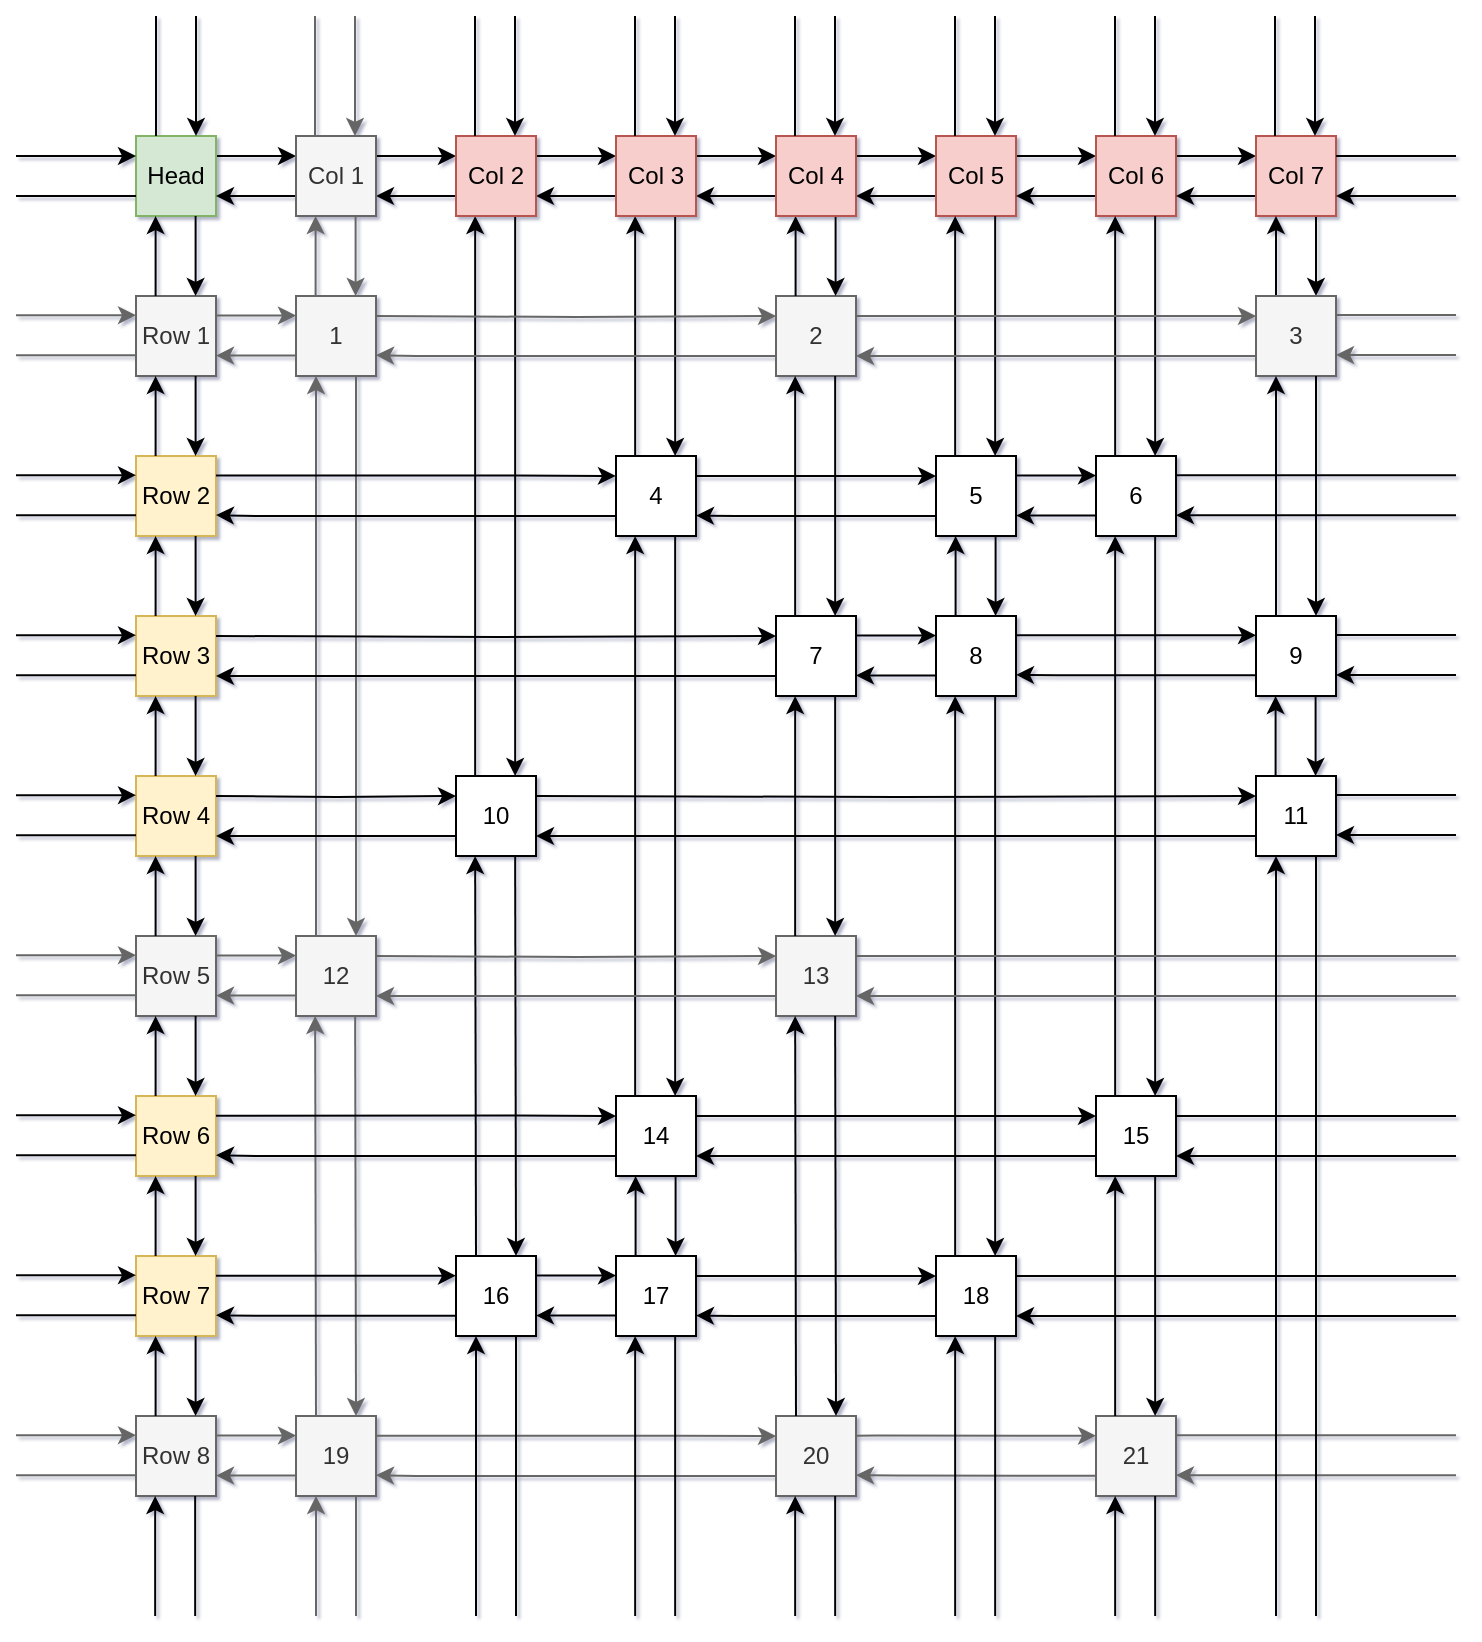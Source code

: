 <mxfile version="13.6.5">
    <diagram id="YvBQOzsvxOFlreOWt71U" name="Page-1">
        <mxGraphModel dx="745" dy="577" grid="1" gridSize="10" guides="1" tooltips="1" connect="1" arrows="1" fold="1" page="1" pageScale="1" pageWidth="827" pageHeight="1169" math="0" shadow="1">
            <root>
                <mxCell id="0"/>
                <mxCell id="1" parent="0"/>
                <mxCell id="n6aOTrb65r66QteSUWzc-81" value="" style="edgeStyle=orthogonalEdgeStyle;rounded=0;orthogonalLoop=1;jettySize=auto;html=1;" parent="1" source="n6aOTrb65r66QteSUWzc-1" target="n6aOTrb65r66QteSUWzc-2" edge="1">
                    <mxGeometry relative="1" as="geometry">
                        <Array as="points">
                            <mxPoint x="140" y="90"/>
                            <mxPoint x="140" y="90"/>
                        </Array>
                    </mxGeometry>
                </mxCell>
                <mxCell id="n6aOTrb65r66QteSUWzc-1" value="&lt;div&gt;Head&lt;/div&gt;" style="whiteSpace=wrap;html=1;aspect=fixed;fillColor=#d5e8d4;strokeColor=#82b366;" parent="1" vertex="1">
                    <mxGeometry x="80" y="80" width="40" height="40" as="geometry"/>
                </mxCell>
                <mxCell id="n6aOTrb65r66QteSUWzc-82" value="" style="edgeStyle=orthogonalEdgeStyle;rounded=0;orthogonalLoop=1;jettySize=auto;html=1;" parent="1" source="n6aOTrb65r66QteSUWzc-2" target="n6aOTrb65r66QteSUWzc-1" edge="1">
                    <mxGeometry relative="1" as="geometry">
                        <Array as="points">
                            <mxPoint x="140" y="110"/>
                            <mxPoint x="140" y="110"/>
                        </Array>
                    </mxGeometry>
                </mxCell>
                <mxCell id="n6aOTrb65r66QteSUWzc-83" value="" style="edgeStyle=orthogonalEdgeStyle;rounded=0;orthogonalLoop=1;jettySize=auto;html=1;" parent="1" source="n6aOTrb65r66QteSUWzc-2" target="n6aOTrb65r66QteSUWzc-4" edge="1">
                    <mxGeometry relative="1" as="geometry">
                        <Array as="points">
                            <mxPoint x="220" y="90"/>
                            <mxPoint x="220" y="90"/>
                        </Array>
                    </mxGeometry>
                </mxCell>
                <mxCell id="n6aOTrb65r66QteSUWzc-2" value="" style="whiteSpace=wrap;html=1;aspect=fixed;fillColor=#f5f5f5;strokeColor=#666666;fontColor=#333333;" parent="1" vertex="1">
                    <mxGeometry x="160" y="80" width="40" height="40" as="geometry"/>
                </mxCell>
                <mxCell id="n6aOTrb65r66QteSUWzc-85" value="" style="edgeStyle=orthogonalEdgeStyle;rounded=0;orthogonalLoop=1;jettySize=auto;html=1;" parent="1" source="n6aOTrb65r66QteSUWzc-4" target="n6aOTrb65r66QteSUWzc-2" edge="1">
                    <mxGeometry relative="1" as="geometry">
                        <Array as="points">
                            <mxPoint x="220" y="110"/>
                            <mxPoint x="220" y="110"/>
                        </Array>
                    </mxGeometry>
                </mxCell>
                <mxCell id="n6aOTrb65r66QteSUWzc-86" value="" style="edgeStyle=orthogonalEdgeStyle;rounded=0;orthogonalLoop=1;jettySize=auto;html=1;" parent="1" source="n6aOTrb65r66QteSUWzc-4" target="n6aOTrb65r66QteSUWzc-5" edge="1">
                    <mxGeometry relative="1" as="geometry">
                        <Array as="points">
                            <mxPoint x="300" y="90"/>
                            <mxPoint x="300" y="90"/>
                        </Array>
                    </mxGeometry>
                </mxCell>
                <mxCell id="n6aOTrb65r66QteSUWzc-4" value="" style="whiteSpace=wrap;html=1;aspect=fixed;" parent="1" vertex="1">
                    <mxGeometry x="240" y="80" width="40" height="40" as="geometry"/>
                </mxCell>
                <mxCell id="n6aOTrb65r66QteSUWzc-87" value="" style="edgeStyle=orthogonalEdgeStyle;rounded=0;orthogonalLoop=1;jettySize=auto;html=1;" parent="1" source="n6aOTrb65r66QteSUWzc-5" target="n6aOTrb65r66QteSUWzc-4" edge="1">
                    <mxGeometry relative="1" as="geometry">
                        <Array as="points">
                            <mxPoint x="300" y="110"/>
                            <mxPoint x="300" y="110"/>
                        </Array>
                    </mxGeometry>
                </mxCell>
                <mxCell id="n6aOTrb65r66QteSUWzc-88" value="" style="edgeStyle=orthogonalEdgeStyle;rounded=0;orthogonalLoop=1;jettySize=auto;html=1;" parent="1" source="n6aOTrb65r66QteSUWzc-5" target="n6aOTrb65r66QteSUWzc-6" edge="1">
                    <mxGeometry relative="1" as="geometry">
                        <Array as="points">
                            <mxPoint x="380" y="90"/>
                            <mxPoint x="380" y="90"/>
                        </Array>
                    </mxGeometry>
                </mxCell>
                <mxCell id="n6aOTrb65r66QteSUWzc-5" value="" style="whiteSpace=wrap;html=1;aspect=fixed;" parent="1" vertex="1">
                    <mxGeometry x="320" y="80" width="40" height="40" as="geometry"/>
                </mxCell>
                <mxCell id="n6aOTrb65r66QteSUWzc-89" value="" style="edgeStyle=orthogonalEdgeStyle;rounded=0;orthogonalLoop=1;jettySize=auto;html=1;" parent="1" source="n6aOTrb65r66QteSUWzc-6" target="n6aOTrb65r66QteSUWzc-5" edge="1">
                    <mxGeometry relative="1" as="geometry">
                        <Array as="points">
                            <mxPoint x="380" y="110"/>
                            <mxPoint x="380" y="110"/>
                        </Array>
                    </mxGeometry>
                </mxCell>
                <mxCell id="n6aOTrb65r66QteSUWzc-90" value="" style="edgeStyle=orthogonalEdgeStyle;rounded=0;orthogonalLoop=1;jettySize=auto;html=1;" parent="1" source="n6aOTrb65r66QteSUWzc-6" target="n6aOTrb65r66QteSUWzc-7" edge="1">
                    <mxGeometry relative="1" as="geometry">
                        <Array as="points">
                            <mxPoint x="460" y="90"/>
                            <mxPoint x="460" y="90"/>
                        </Array>
                    </mxGeometry>
                </mxCell>
                <mxCell id="n6aOTrb65r66QteSUWzc-6" value="" style="whiteSpace=wrap;html=1;aspect=fixed;" parent="1" vertex="1">
                    <mxGeometry x="400" y="80" width="40" height="40" as="geometry"/>
                </mxCell>
                <mxCell id="n6aOTrb65r66QteSUWzc-91" value="" style="edgeStyle=orthogonalEdgeStyle;rounded=0;orthogonalLoop=1;jettySize=auto;html=1;" parent="1" source="n6aOTrb65r66QteSUWzc-7" target="n6aOTrb65r66QteSUWzc-6" edge="1">
                    <mxGeometry relative="1" as="geometry">
                        <Array as="points">
                            <mxPoint x="460" y="110"/>
                            <mxPoint x="460" y="110"/>
                        </Array>
                    </mxGeometry>
                </mxCell>
                <mxCell id="n6aOTrb65r66QteSUWzc-92" value="" style="edgeStyle=orthogonalEdgeStyle;rounded=0;orthogonalLoop=1;jettySize=auto;html=1;" parent="1" source="n6aOTrb65r66QteSUWzc-7" target="n6aOTrb65r66QteSUWzc-8" edge="1">
                    <mxGeometry relative="1" as="geometry">
                        <Array as="points">
                            <mxPoint x="540" y="90"/>
                            <mxPoint x="540" y="90"/>
                        </Array>
                    </mxGeometry>
                </mxCell>
                <mxCell id="n6aOTrb65r66QteSUWzc-7" value="Col 5" style="whiteSpace=wrap;html=1;aspect=fixed;fillColor=#f8cecc;strokeColor=#b85450;" parent="1" vertex="1">
                    <mxGeometry x="480" y="80" width="40" height="40" as="geometry"/>
                </mxCell>
                <mxCell id="n6aOTrb65r66QteSUWzc-93" value="" style="edgeStyle=orthogonalEdgeStyle;rounded=0;orthogonalLoop=1;jettySize=auto;html=1;" parent="1" source="n6aOTrb65r66QteSUWzc-8" target="n6aOTrb65r66QteSUWzc-7" edge="1">
                    <mxGeometry relative="1" as="geometry">
                        <Array as="points">
                            <mxPoint x="540" y="110"/>
                            <mxPoint x="540" y="110"/>
                        </Array>
                    </mxGeometry>
                </mxCell>
                <mxCell id="n6aOTrb65r66QteSUWzc-94" value="" style="edgeStyle=orthogonalEdgeStyle;rounded=0;orthogonalLoop=1;jettySize=auto;html=1;" parent="1" source="n6aOTrb65r66QteSUWzc-8" target="n6aOTrb65r66QteSUWzc-9" edge="1">
                    <mxGeometry relative="1" as="geometry">
                        <Array as="points">
                            <mxPoint x="620" y="90"/>
                            <mxPoint x="620" y="90"/>
                        </Array>
                    </mxGeometry>
                </mxCell>
                <mxCell id="n6aOTrb65r66QteSUWzc-8" value="Col 6" style="whiteSpace=wrap;html=1;aspect=fixed;fillColor=#f8cecc;strokeColor=#b85450;" parent="1" vertex="1">
                    <mxGeometry x="560" y="80" width="40" height="40" as="geometry"/>
                </mxCell>
                <mxCell id="n6aOTrb65r66QteSUWzc-95" value="" style="edgeStyle=orthogonalEdgeStyle;rounded=0;orthogonalLoop=1;jettySize=auto;html=1;" parent="1" source="n6aOTrb65r66QteSUWzc-9" target="n6aOTrb65r66QteSUWzc-8" edge="1">
                    <mxGeometry relative="1" as="geometry">
                        <Array as="points">
                            <mxPoint x="620" y="110"/>
                            <mxPoint x="620" y="110"/>
                        </Array>
                    </mxGeometry>
                </mxCell>
                <mxCell id="n6aOTrb65r66QteSUWzc-96" value="" style="edgeStyle=orthogonalEdgeStyle;rounded=0;orthogonalLoop=1;jettySize=auto;html=1;" parent="1" source="n6aOTrb65r66QteSUWzc-9" target="n6aOTrb65r66QteSUWzc-17" edge="1">
                    <mxGeometry relative="1" as="geometry">
                        <Array as="points">
                            <mxPoint x="670" y="140"/>
                            <mxPoint x="670" y="140"/>
                        </Array>
                    </mxGeometry>
                </mxCell>
                <mxCell id="n6aOTrb65r66QteSUWzc-9" value="Col 7" style="whiteSpace=wrap;html=1;aspect=fixed;fillColor=#f8cecc;strokeColor=#b85450;" parent="1" vertex="1">
                    <mxGeometry x="640" y="80" width="40" height="40" as="geometry"/>
                </mxCell>
                <mxCell id="n6aOTrb65r66QteSUWzc-10" value="Row 1" style="whiteSpace=wrap;html=1;aspect=fixed;fillColor=#f5f5f5;strokeColor=#666666;fontColor=#333333;" parent="1" vertex="1">
                    <mxGeometry x="80" y="160" width="40" height="40" as="geometry"/>
                </mxCell>
                <mxCell id="n6aOTrb65r66QteSUWzc-11" value="1" style="whiteSpace=wrap;html=1;aspect=fixed;fillColor=#f5f5f5;strokeColor=#666666;fontColor=#333333;" parent="1" vertex="1">
                    <mxGeometry x="160" y="160" width="40" height="40" as="geometry"/>
                </mxCell>
                <mxCell id="n6aOTrb65r66QteSUWzc-14" value="2" style="whiteSpace=wrap;html=1;aspect=fixed;fillColor=#f5f5f5;strokeColor=#666666;fontColor=#333333;" parent="1" vertex="1">
                    <mxGeometry x="400" y="160" width="40" height="40" as="geometry"/>
                </mxCell>
                <mxCell id="n6aOTrb65r66QteSUWzc-97" value="" style="edgeStyle=orthogonalEdgeStyle;rounded=0;orthogonalLoop=1;jettySize=auto;html=1;" parent="1" source="n6aOTrb65r66QteSUWzc-17" target="n6aOTrb65r66QteSUWzc-9" edge="1">
                    <mxGeometry relative="1" as="geometry">
                        <Array as="points">
                            <mxPoint x="650" y="140"/>
                            <mxPoint x="650" y="140"/>
                        </Array>
                    </mxGeometry>
                </mxCell>
                <mxCell id="n6aOTrb65r66QteSUWzc-17" value="3" style="whiteSpace=wrap;html=1;aspect=fixed;fillColor=#f5f5f5;strokeColor=#666666;fontColor=#333333;" parent="1" vertex="1">
                    <mxGeometry x="640" y="160" width="40" height="40" as="geometry"/>
                </mxCell>
                <mxCell id="n6aOTrb65r66QteSUWzc-18" value="Row 2" style="whiteSpace=wrap;html=1;aspect=fixed;fillColor=#fff2cc;strokeColor=#d6b656;" parent="1" vertex="1">
                    <mxGeometry x="80" y="240" width="40" height="40" as="geometry"/>
                </mxCell>
                <mxCell id="n6aOTrb65r66QteSUWzc-21" value="4" style="whiteSpace=wrap;html=1;aspect=fixed;" parent="1" vertex="1">
                    <mxGeometry x="320" y="240" width="40" height="40" as="geometry"/>
                </mxCell>
                <mxCell id="n6aOTrb65r66QteSUWzc-23" value="5" style="whiteSpace=wrap;html=1;aspect=fixed;" parent="1" vertex="1">
                    <mxGeometry x="480" y="240" width="40" height="40" as="geometry"/>
                </mxCell>
                <mxCell id="n6aOTrb65r66QteSUWzc-24" value="6" style="whiteSpace=wrap;html=1;aspect=fixed;" parent="1" vertex="1">
                    <mxGeometry x="560" y="240" width="40" height="40" as="geometry"/>
                </mxCell>
                <mxCell id="n6aOTrb65r66QteSUWzc-26" value="Row 3" style="whiteSpace=wrap;html=1;aspect=fixed;fillColor=#fff2cc;strokeColor=#d6b656;" parent="1" vertex="1">
                    <mxGeometry x="80" y="320" width="40" height="40" as="geometry"/>
                </mxCell>
                <mxCell id="n6aOTrb65r66QteSUWzc-30" value="7" style="whiteSpace=wrap;html=1;aspect=fixed;" parent="1" vertex="1">
                    <mxGeometry x="400" y="320" width="40" height="40" as="geometry"/>
                </mxCell>
                <mxCell id="n6aOTrb65r66QteSUWzc-31" value="8" style="whiteSpace=wrap;html=1;aspect=fixed;" parent="1" vertex="1">
                    <mxGeometry x="480" y="320" width="40" height="40" as="geometry"/>
                </mxCell>
                <mxCell id="n6aOTrb65r66QteSUWzc-33" value="9" style="whiteSpace=wrap;html=1;aspect=fixed;" parent="1" vertex="1">
                    <mxGeometry x="640" y="320" width="40" height="40" as="geometry"/>
                </mxCell>
                <mxCell id="n6aOTrb65r66QteSUWzc-34" value="Row 4" style="whiteSpace=wrap;html=1;aspect=fixed;fillColor=#fff2cc;strokeColor=#d6b656;" parent="1" vertex="1">
                    <mxGeometry x="80" y="400" width="40" height="40" as="geometry"/>
                </mxCell>
                <mxCell id="n6aOTrb65r66QteSUWzc-36" value="10" style="whiteSpace=wrap;html=1;aspect=fixed;" parent="1" vertex="1">
                    <mxGeometry x="240" y="400" width="40" height="40" as="geometry"/>
                </mxCell>
                <mxCell id="n6aOTrb65r66QteSUWzc-41" value="11" style="whiteSpace=wrap;html=1;aspect=fixed;" parent="1" vertex="1">
                    <mxGeometry x="640" y="400" width="40" height="40" as="geometry"/>
                </mxCell>
                <mxCell id="n6aOTrb65r66QteSUWzc-42" value="Row 5" style="whiteSpace=wrap;html=1;aspect=fixed;fillColor=#f5f5f5;strokeColor=#666666;fontColor=#333333;" parent="1" vertex="1">
                    <mxGeometry x="80" y="480" width="40" height="40" as="geometry"/>
                </mxCell>
                <mxCell id="n6aOTrb65r66QteSUWzc-43" value="12" style="whiteSpace=wrap;html=1;aspect=fixed;fillColor=#f5f5f5;strokeColor=#666666;fontColor=#333333;" parent="1" vertex="1">
                    <mxGeometry x="160" y="480" width="40" height="40" as="geometry"/>
                </mxCell>
                <mxCell id="n6aOTrb65r66QteSUWzc-46" value="13" style="whiteSpace=wrap;html=1;aspect=fixed;fillColor=#f5f5f5;strokeColor=#666666;fontColor=#333333;" parent="1" vertex="1">
                    <mxGeometry x="400" y="480" width="40" height="40" as="geometry"/>
                </mxCell>
                <mxCell id="n6aOTrb65r66QteSUWzc-50" value="Row 6" style="whiteSpace=wrap;html=1;aspect=fixed;fillColor=#fff2cc;strokeColor=#d6b656;" parent="1" vertex="1">
                    <mxGeometry x="80" y="560" width="40" height="40" as="geometry"/>
                </mxCell>
                <mxCell id="n6aOTrb65r66QteSUWzc-53" value="14" style="whiteSpace=wrap;html=1;aspect=fixed;" parent="1" vertex="1">
                    <mxGeometry x="320" y="560" width="40" height="40" as="geometry"/>
                </mxCell>
                <mxCell id="n6aOTrb65r66QteSUWzc-56" value="15" style="whiteSpace=wrap;html=1;aspect=fixed;" parent="1" vertex="1">
                    <mxGeometry x="560" y="560" width="40" height="40" as="geometry"/>
                </mxCell>
                <mxCell id="n6aOTrb65r66QteSUWzc-58" value="Row 7" style="whiteSpace=wrap;html=1;aspect=fixed;fillColor=#fff2cc;strokeColor=#d6b656;" parent="1" vertex="1">
                    <mxGeometry x="80" y="640" width="40" height="40" as="geometry"/>
                </mxCell>
                <mxCell id="n6aOTrb65r66QteSUWzc-60" value="16" style="whiteSpace=wrap;html=1;aspect=fixed;" parent="1" vertex="1">
                    <mxGeometry x="240" y="640" width="40" height="40" as="geometry"/>
                </mxCell>
                <mxCell id="n6aOTrb65r66QteSUWzc-61" value="17" style="whiteSpace=wrap;html=1;aspect=fixed;" parent="1" vertex="1">
                    <mxGeometry x="320" y="640" width="40" height="40" as="geometry"/>
                </mxCell>
                <mxCell id="n6aOTrb65r66QteSUWzc-63" value="18" style="whiteSpace=wrap;html=1;aspect=fixed;" parent="1" vertex="1">
                    <mxGeometry x="480" y="640" width="40" height="40" as="geometry"/>
                </mxCell>
                <mxCell id="n6aOTrb65r66QteSUWzc-66" value="Row 8" style="whiteSpace=wrap;html=1;aspect=fixed;fillColor=#f5f5f5;strokeColor=#666666;fontColor=#333333;" parent="1" vertex="1">
                    <mxGeometry x="80" y="720" width="40" height="40" as="geometry"/>
                </mxCell>
                <mxCell id="n6aOTrb65r66QteSUWzc-67" value="19" style="whiteSpace=wrap;html=1;aspect=fixed;fillColor=#f5f5f5;strokeColor=#666666;fontColor=#333333;" parent="1" vertex="1">
                    <mxGeometry x="160" y="720" width="40" height="40" as="geometry"/>
                </mxCell>
                <mxCell id="n6aOTrb65r66QteSUWzc-70" value="20" style="whiteSpace=wrap;html=1;aspect=fixed;fillColor=#f5f5f5;strokeColor=#666666;fontColor=#333333;" parent="1" vertex="1">
                    <mxGeometry x="400" y="720" width="40" height="40" as="geometry"/>
                </mxCell>
                <mxCell id="n6aOTrb65r66QteSUWzc-72" value="21" style="whiteSpace=wrap;html=1;aspect=fixed;fillColor=#f5f5f5;strokeColor=#666666;fontColor=#333333;" parent="1" vertex="1">
                    <mxGeometry x="560" y="720" width="40" height="40" as="geometry"/>
                </mxCell>
                <mxCell id="n6aOTrb65r66QteSUWzc-98" value="" style="endArrow=classic;html=1;exitX=0.75;exitY=1;exitDx=0;exitDy=0;entryX=0.75;entryY=0;entryDx=0;entryDy=0;" parent="1" source="n6aOTrb65r66QteSUWzc-17" target="n6aOTrb65r66QteSUWzc-33" edge="1">
                    <mxGeometry width="50" height="50" relative="1" as="geometry">
                        <mxPoint x="330" y="230" as="sourcePoint"/>
                        <mxPoint x="380" y="180" as="targetPoint"/>
                    </mxGeometry>
                </mxCell>
                <mxCell id="n6aOTrb65r66QteSUWzc-99" value="" style="endArrow=classic;html=1;exitX=0.25;exitY=0;exitDx=0;exitDy=0;entryX=0.25;entryY=1;entryDx=0;entryDy=0;" parent="1" source="n6aOTrb65r66QteSUWzc-33" target="n6aOTrb65r66QteSUWzc-17" edge="1">
                    <mxGeometry width="50" height="50" relative="1" as="geometry">
                        <mxPoint x="650" y="200" as="sourcePoint"/>
                        <mxPoint x="620" y="220" as="targetPoint"/>
                    </mxGeometry>
                </mxCell>
                <mxCell id="n6aOTrb65r66QteSUWzc-100" value="" style="endArrow=classic;html=1;exitX=0.75;exitY=1;exitDx=0;exitDy=0;entryX=0.75;entryY=0;entryDx=0;entryDy=0;" parent="1" edge="1">
                    <mxGeometry width="50" height="50" relative="1" as="geometry">
                        <mxPoint x="589.58" y="120" as="sourcePoint"/>
                        <mxPoint x="589.58" y="240" as="targetPoint"/>
                    </mxGeometry>
                </mxCell>
                <mxCell id="n6aOTrb65r66QteSUWzc-101" value="" style="endArrow=classic;html=1;exitX=0.25;exitY=0;exitDx=0;exitDy=0;entryX=0.25;entryY=1;entryDx=0;entryDy=0;" parent="1" edge="1">
                    <mxGeometry width="50" height="50" relative="1" as="geometry">
                        <mxPoint x="569.58" y="240" as="sourcePoint"/>
                        <mxPoint x="569.58" y="120" as="targetPoint"/>
                    </mxGeometry>
                </mxCell>
                <mxCell id="n6aOTrb65r66QteSUWzc-102" value="" style="endArrow=classic;html=1;exitX=0.75;exitY=1;exitDx=0;exitDy=0;entryX=0.75;entryY=0;entryDx=0;entryDy=0;" parent="1" edge="1">
                    <mxGeometry width="50" height="50" relative="1" as="geometry">
                        <mxPoint x="509.58" y="120" as="sourcePoint"/>
                        <mxPoint x="509.58" y="240" as="targetPoint"/>
                    </mxGeometry>
                </mxCell>
                <mxCell id="n6aOTrb65r66QteSUWzc-103" value="" style="endArrow=classic;html=1;exitX=0.25;exitY=0;exitDx=0;exitDy=0;entryX=0.25;entryY=1;entryDx=0;entryDy=0;" parent="1" edge="1">
                    <mxGeometry width="50" height="50" relative="1" as="geometry">
                        <mxPoint x="489.58" y="240" as="sourcePoint"/>
                        <mxPoint x="489.58" y="120" as="targetPoint"/>
                    </mxGeometry>
                </mxCell>
                <mxCell id="n6aOTrb65r66QteSUWzc-104" value="" style="endArrow=classic;html=1;exitX=0.75;exitY=1;exitDx=0;exitDy=0;entryX=0.75;entryY=0;entryDx=0;entryDy=0;" parent="1" edge="1">
                    <mxGeometry width="50" height="50" relative="1" as="geometry">
                        <mxPoint x="429.58" y="200" as="sourcePoint"/>
                        <mxPoint x="429.58" y="320" as="targetPoint"/>
                    </mxGeometry>
                </mxCell>
                <mxCell id="n6aOTrb65r66QteSUWzc-105" value="" style="endArrow=classic;html=1;exitX=0.25;exitY=0;exitDx=0;exitDy=0;entryX=0.25;entryY=1;entryDx=0;entryDy=0;" parent="1" edge="1">
                    <mxGeometry width="50" height="50" relative="1" as="geometry">
                        <mxPoint x="409.58" y="320" as="sourcePoint"/>
                        <mxPoint x="409.58" y="200" as="targetPoint"/>
                    </mxGeometry>
                </mxCell>
                <mxCell id="n6aOTrb65r66QteSUWzc-106" value="" style="endArrow=classic;html=1;exitX=0.75;exitY=1;exitDx=0;exitDy=0;entryX=0.75;entryY=0;entryDx=0;entryDy=0;" parent="1" edge="1">
                    <mxGeometry width="50" height="50" relative="1" as="geometry">
                        <mxPoint x="429.58" y="360" as="sourcePoint"/>
                        <mxPoint x="429.58" y="480" as="targetPoint"/>
                    </mxGeometry>
                </mxCell>
                <mxCell id="n6aOTrb65r66QteSUWzc-107" value="" style="endArrow=classic;html=1;exitX=0.25;exitY=0;exitDx=0;exitDy=0;entryX=0.25;entryY=1;entryDx=0;entryDy=0;" parent="1" edge="1">
                    <mxGeometry width="50" height="50" relative="1" as="geometry">
                        <mxPoint x="409.58" y="480" as="sourcePoint"/>
                        <mxPoint x="409.58" y="360" as="targetPoint"/>
                    </mxGeometry>
                </mxCell>
                <mxCell id="n6aOTrb65r66QteSUWzc-108" value="" style="endArrow=classic;html=1;exitX=0.75;exitY=1;exitDx=0;exitDy=0;entryX=0.75;entryY=0;entryDx=0;entryDy=0;" parent="1" target="n6aOTrb65r66QteSUWzc-70" edge="1">
                    <mxGeometry width="50" height="50" relative="1" as="geometry">
                        <mxPoint x="429.58" y="520" as="sourcePoint"/>
                        <mxPoint x="429.58" y="640" as="targetPoint"/>
                    </mxGeometry>
                </mxCell>
                <mxCell id="n6aOTrb65r66QteSUWzc-109" value="" style="endArrow=classic;html=1;exitX=0.25;exitY=0;exitDx=0;exitDy=0;entryX=0.25;entryY=1;entryDx=0;entryDy=0;" parent="1" source="n6aOTrb65r66QteSUWzc-70" edge="1">
                    <mxGeometry width="50" height="50" relative="1" as="geometry">
                        <mxPoint x="409.58" y="640" as="sourcePoint"/>
                        <mxPoint x="409.58" y="520" as="targetPoint"/>
                    </mxGeometry>
                </mxCell>
                <mxCell id="n6aOTrb65r66QteSUWzc-110" value="" style="endArrow=classic;html=1;exitX=0.75;exitY=1;exitDx=0;exitDy=0;entryX=0.75;entryY=0;entryDx=0;entryDy=0;fillColor=#f5f5f5;strokeColor=#666666;" parent="1" edge="1">
                    <mxGeometry width="50" height="50" relative="1" as="geometry">
                        <mxPoint x="189.58" y="520.0" as="sourcePoint"/>
                        <mxPoint x="190" y="720" as="targetPoint"/>
                    </mxGeometry>
                </mxCell>
                <mxCell id="n6aOTrb65r66QteSUWzc-111" value="" style="endArrow=classic;html=1;exitX=0.25;exitY=0;exitDx=0;exitDy=0;entryX=0.25;entryY=1;entryDx=0;entryDy=0;fillColor=#f5f5f5;strokeColor=#666666;" parent="1" edge="1">
                    <mxGeometry width="50" height="50" relative="1" as="geometry">
                        <mxPoint x="170" y="720" as="sourcePoint"/>
                        <mxPoint x="169.58" y="520.0" as="targetPoint"/>
                    </mxGeometry>
                </mxCell>
                <mxCell id="n6aOTrb65r66QteSUWzc-112" value="" style="endArrow=classic;html=1;exitX=0.75;exitY=1;exitDx=0;exitDy=0;entryX=0.75;entryY=0;entryDx=0;entryDy=0;" parent="1" edge="1">
                    <mxGeometry width="50" height="50" relative="1" as="geometry">
                        <mxPoint x="269.58" y="440.0" as="sourcePoint"/>
                        <mxPoint x="270" y="640" as="targetPoint"/>
                    </mxGeometry>
                </mxCell>
                <mxCell id="n6aOTrb65r66QteSUWzc-113" value="" style="endArrow=classic;html=1;exitX=0.25;exitY=0;exitDx=0;exitDy=0;entryX=0.25;entryY=1;entryDx=0;entryDy=0;" parent="1" edge="1">
                    <mxGeometry width="50" height="50" relative="1" as="geometry">
                        <mxPoint x="250" y="640" as="sourcePoint"/>
                        <mxPoint x="249.58" y="440.0" as="targetPoint"/>
                    </mxGeometry>
                </mxCell>
                <mxCell id="n6aOTrb65r66QteSUWzc-114" value="" style="endArrow=classic;html=1;exitX=0.75;exitY=1;exitDx=0;exitDy=0;entryX=0.75;entryY=0;entryDx=0;entryDy=0;fillColor=#f5f5f5;strokeColor=#666666;" parent="1" source="n6aOTrb65r66QteSUWzc-11" edge="1">
                    <mxGeometry width="50" height="50" relative="1" as="geometry">
                        <mxPoint x="189.58" y="280.0" as="sourcePoint"/>
                        <mxPoint x="190" y="480" as="targetPoint"/>
                    </mxGeometry>
                </mxCell>
                <mxCell id="n6aOTrb65r66QteSUWzc-115" value="" style="endArrow=classic;html=1;exitX=0.25;exitY=0;exitDx=0;exitDy=0;entryX=0.25;entryY=1;entryDx=0;entryDy=0;fillColor=#f5f5f5;strokeColor=#666666;" parent="1" target="n6aOTrb65r66QteSUWzc-11" edge="1">
                    <mxGeometry width="50" height="50" relative="1" as="geometry">
                        <mxPoint x="170" y="480" as="sourcePoint"/>
                        <mxPoint x="169.58" y="280.0" as="targetPoint"/>
                    </mxGeometry>
                </mxCell>
                <mxCell id="n6aOTrb65r66QteSUWzc-116" value="" style="endArrow=classic;html=1;exitX=0.75;exitY=1;exitDx=0;exitDy=0;entryX=0.75;entryY=0;entryDx=0;entryDy=0;" parent="1" edge="1">
                    <mxGeometry width="50" height="50" relative="1" as="geometry">
                        <mxPoint x="269.58" y="120" as="sourcePoint"/>
                        <mxPoint x="269.58" y="400.0" as="targetPoint"/>
                    </mxGeometry>
                </mxCell>
                <mxCell id="n6aOTrb65r66QteSUWzc-117" value="" style="endArrow=classic;html=1;exitX=0.25;exitY=0;exitDx=0;exitDy=0;entryX=0.25;entryY=1;entryDx=0;entryDy=0;" parent="1" edge="1">
                    <mxGeometry width="50" height="50" relative="1" as="geometry">
                        <mxPoint x="249.58" y="400.0" as="sourcePoint"/>
                        <mxPoint x="249.58" y="120" as="targetPoint"/>
                    </mxGeometry>
                </mxCell>
                <mxCell id="n6aOTrb65r66QteSUWzc-118" value="" style="endArrow=classic;html=1;exitX=0.75;exitY=1;exitDx=0;exitDy=0;entryX=0.75;entryY=0;entryDx=0;entryDy=0;" parent="1" edge="1">
                    <mxGeometry width="50" height="50" relative="1" as="geometry">
                        <mxPoint x="349.58" y="120" as="sourcePoint"/>
                        <mxPoint x="349.58" y="240" as="targetPoint"/>
                    </mxGeometry>
                </mxCell>
                <mxCell id="n6aOTrb65r66QteSUWzc-119" value="" style="endArrow=classic;html=1;exitX=0.25;exitY=0;exitDx=0;exitDy=0;entryX=0.25;entryY=1;entryDx=0;entryDy=0;" parent="1" edge="1">
                    <mxGeometry width="50" height="50" relative="1" as="geometry">
                        <mxPoint x="329.58" y="240" as="sourcePoint"/>
                        <mxPoint x="329.58" y="120" as="targetPoint"/>
                    </mxGeometry>
                </mxCell>
                <mxCell id="n6aOTrb65r66QteSUWzc-120" value="" style="endArrow=classic;html=1;exitX=0.75;exitY=1;exitDx=0;exitDy=0;entryX=0.75;entryY=0;entryDx=0;entryDy=0;" parent="1" edge="1">
                    <mxGeometry width="50" height="50" relative="1" as="geometry">
                        <mxPoint x="589.58" y="280" as="sourcePoint"/>
                        <mxPoint x="589.58" y="560.0" as="targetPoint"/>
                    </mxGeometry>
                </mxCell>
                <mxCell id="n6aOTrb65r66QteSUWzc-121" value="" style="endArrow=classic;html=1;exitX=0.25;exitY=0;exitDx=0;exitDy=0;entryX=0.25;entryY=1;entryDx=0;entryDy=0;" parent="1" edge="1">
                    <mxGeometry width="50" height="50" relative="1" as="geometry">
                        <mxPoint x="569.58" y="560.0" as="sourcePoint"/>
                        <mxPoint x="569.58" y="280" as="targetPoint"/>
                    </mxGeometry>
                </mxCell>
                <mxCell id="n6aOTrb65r66QteSUWzc-122" value="" style="endArrow=classic;html=1;exitX=0.75;exitY=1;exitDx=0;exitDy=0;entryX=0.75;entryY=0;entryDx=0;entryDy=0;" parent="1" edge="1">
                    <mxGeometry width="50" height="50" relative="1" as="geometry">
                        <mxPoint x="509.58" y="360" as="sourcePoint"/>
                        <mxPoint x="509.58" y="640.0" as="targetPoint"/>
                    </mxGeometry>
                </mxCell>
                <mxCell id="n6aOTrb65r66QteSUWzc-123" value="" style="endArrow=classic;html=1;exitX=0.25;exitY=0;exitDx=0;exitDy=0;entryX=0.25;entryY=1;entryDx=0;entryDy=0;" parent="1" edge="1">
                    <mxGeometry width="50" height="50" relative="1" as="geometry">
                        <mxPoint x="489.58" y="640.0" as="sourcePoint"/>
                        <mxPoint x="489.58" y="360" as="targetPoint"/>
                    </mxGeometry>
                </mxCell>
                <mxCell id="n6aOTrb65r66QteSUWzc-124" value="" style="endArrow=classic;html=1;exitX=0.75;exitY=1;exitDx=0;exitDy=0;entryX=0.75;entryY=0;entryDx=0;entryDy=0;" parent="1" edge="1">
                    <mxGeometry width="50" height="50" relative="1" as="geometry">
                        <mxPoint x="349.58" y="280" as="sourcePoint"/>
                        <mxPoint x="349.58" y="560.0" as="targetPoint"/>
                    </mxGeometry>
                </mxCell>
                <mxCell id="n6aOTrb65r66QteSUWzc-125" value="" style="endArrow=classic;html=1;exitX=0.25;exitY=0;exitDx=0;exitDy=0;entryX=0.25;entryY=1;entryDx=0;entryDy=0;" parent="1" edge="1">
                    <mxGeometry width="50" height="50" relative="1" as="geometry">
                        <mxPoint x="329.58" y="560.0" as="sourcePoint"/>
                        <mxPoint x="329.58" y="280" as="targetPoint"/>
                    </mxGeometry>
                </mxCell>
                <mxCell id="n6aOTrb65r66QteSUWzc-126" value="" style="edgeStyle=orthogonalEdgeStyle;rounded=0;orthogonalLoop=1;jettySize=auto;html=1;" parent="1" edge="1">
                    <mxGeometry relative="1" as="geometry">
                        <mxPoint x="429.8" y="120" as="sourcePoint"/>
                        <mxPoint x="429.8" y="160" as="targetPoint"/>
                        <Array as="points">
                            <mxPoint x="429.8" y="140"/>
                            <mxPoint x="429.8" y="140"/>
                        </Array>
                    </mxGeometry>
                </mxCell>
                <mxCell id="n6aOTrb65r66QteSUWzc-127" value="" style="edgeStyle=orthogonalEdgeStyle;rounded=0;orthogonalLoop=1;jettySize=auto;html=1;" parent="1" edge="1">
                    <mxGeometry relative="1" as="geometry">
                        <mxPoint x="409.8" y="160" as="sourcePoint"/>
                        <mxPoint x="409.8" y="120" as="targetPoint"/>
                        <Array as="points">
                            <mxPoint x="409.8" y="140"/>
                            <mxPoint x="409.8" y="140"/>
                        </Array>
                    </mxGeometry>
                </mxCell>
                <mxCell id="n6aOTrb65r66QteSUWzc-128" value="" style="edgeStyle=orthogonalEdgeStyle;rounded=0;orthogonalLoop=1;jettySize=auto;html=1;" parent="1" edge="1">
                    <mxGeometry relative="1" as="geometry">
                        <mxPoint x="669.8" y="360" as="sourcePoint"/>
                        <mxPoint x="669.8" y="400" as="targetPoint"/>
                        <Array as="points">
                            <mxPoint x="669.8" y="380"/>
                            <mxPoint x="669.8" y="380"/>
                        </Array>
                    </mxGeometry>
                </mxCell>
                <mxCell id="n6aOTrb65r66QteSUWzc-129" value="" style="edgeStyle=orthogonalEdgeStyle;rounded=0;orthogonalLoop=1;jettySize=auto;html=1;" parent="1" edge="1">
                    <mxGeometry relative="1" as="geometry">
                        <mxPoint x="649.8" y="400" as="sourcePoint"/>
                        <mxPoint x="649.8" y="360" as="targetPoint"/>
                        <Array as="points">
                            <mxPoint x="649.8" y="380"/>
                            <mxPoint x="649.8" y="380"/>
                        </Array>
                    </mxGeometry>
                </mxCell>
                <mxCell id="n6aOTrb65r66QteSUWzc-130" value="" style="edgeStyle=orthogonalEdgeStyle;rounded=0;orthogonalLoop=1;jettySize=auto;html=1;" parent="1" edge="1">
                    <mxGeometry relative="1" as="geometry">
                        <mxPoint x="509.8" y="280" as="sourcePoint"/>
                        <mxPoint x="509.8" y="320" as="targetPoint"/>
                        <Array as="points">
                            <mxPoint x="509.8" y="300"/>
                            <mxPoint x="509.8" y="300"/>
                        </Array>
                    </mxGeometry>
                </mxCell>
                <mxCell id="n6aOTrb65r66QteSUWzc-131" value="" style="edgeStyle=orthogonalEdgeStyle;rounded=0;orthogonalLoop=1;jettySize=auto;html=1;" parent="1" edge="1">
                    <mxGeometry relative="1" as="geometry">
                        <mxPoint x="489.8" y="320" as="sourcePoint"/>
                        <mxPoint x="489.8" y="280" as="targetPoint"/>
                        <Array as="points">
                            <mxPoint x="489.8" y="300"/>
                            <mxPoint x="489.8" y="300"/>
                        </Array>
                    </mxGeometry>
                </mxCell>
                <mxCell id="n6aOTrb65r66QteSUWzc-132" value="" style="edgeStyle=orthogonalEdgeStyle;rounded=0;orthogonalLoop=1;jettySize=auto;html=1;fillColor=#f5f5f5;strokeColor=#666666;" parent="1" edge="1">
                    <mxGeometry relative="1" as="geometry">
                        <mxPoint x="189.8" y="120" as="sourcePoint"/>
                        <mxPoint x="189.8" y="160" as="targetPoint"/>
                        <Array as="points">
                            <mxPoint x="189.8" y="140"/>
                            <mxPoint x="189.8" y="140"/>
                        </Array>
                    </mxGeometry>
                </mxCell>
                <mxCell id="n6aOTrb65r66QteSUWzc-133" value="" style="edgeStyle=orthogonalEdgeStyle;rounded=0;orthogonalLoop=1;jettySize=auto;html=1;fillColor=#f5f5f5;strokeColor=#666666;" parent="1" edge="1">
                    <mxGeometry relative="1" as="geometry">
                        <mxPoint x="169.8" y="160" as="sourcePoint"/>
                        <mxPoint x="169.8" y="120" as="targetPoint"/>
                        <Array as="points">
                            <mxPoint x="169.8" y="140"/>
                            <mxPoint x="169.8" y="140"/>
                        </Array>
                    </mxGeometry>
                </mxCell>
                <mxCell id="n6aOTrb65r66QteSUWzc-134" value="" style="edgeStyle=orthogonalEdgeStyle;rounded=0;orthogonalLoop=1;jettySize=auto;html=1;" parent="1" edge="1">
                    <mxGeometry relative="1" as="geometry">
                        <mxPoint x="109.8" y="120" as="sourcePoint"/>
                        <mxPoint x="109.8" y="160" as="targetPoint"/>
                        <Array as="points">
                            <mxPoint x="109.8" y="140"/>
                            <mxPoint x="109.8" y="140"/>
                        </Array>
                    </mxGeometry>
                </mxCell>
                <mxCell id="n6aOTrb65r66QteSUWzc-135" value="" style="edgeStyle=orthogonalEdgeStyle;rounded=0;orthogonalLoop=1;jettySize=auto;html=1;" parent="1" edge="1">
                    <mxGeometry relative="1" as="geometry">
                        <mxPoint x="89.8" y="160" as="sourcePoint"/>
                        <mxPoint x="89.8" y="120" as="targetPoint"/>
                        <Array as="points">
                            <mxPoint x="89.8" y="140"/>
                            <mxPoint x="89.8" y="140"/>
                        </Array>
                    </mxGeometry>
                </mxCell>
                <mxCell id="n6aOTrb65r66QteSUWzc-136" value="" style="edgeStyle=orthogonalEdgeStyle;rounded=0;orthogonalLoop=1;jettySize=auto;html=1;" parent="1" edge="1">
                    <mxGeometry relative="1" as="geometry">
                        <mxPoint x="109.8" y="200" as="sourcePoint"/>
                        <mxPoint x="109.8" y="240" as="targetPoint"/>
                        <Array as="points">
                            <mxPoint x="109.8" y="220"/>
                            <mxPoint x="109.8" y="220"/>
                        </Array>
                    </mxGeometry>
                </mxCell>
                <mxCell id="n6aOTrb65r66QteSUWzc-137" value="" style="edgeStyle=orthogonalEdgeStyle;rounded=0;orthogonalLoop=1;jettySize=auto;html=1;" parent="1" edge="1">
                    <mxGeometry relative="1" as="geometry">
                        <mxPoint x="89.8" y="240" as="sourcePoint"/>
                        <mxPoint x="89.8" y="200" as="targetPoint"/>
                        <Array as="points">
                            <mxPoint x="89.8" y="220"/>
                            <mxPoint x="89.8" y="220"/>
                        </Array>
                    </mxGeometry>
                </mxCell>
                <mxCell id="n6aOTrb65r66QteSUWzc-138" value="" style="edgeStyle=orthogonalEdgeStyle;rounded=0;orthogonalLoop=1;jettySize=auto;html=1;" parent="1" edge="1">
                    <mxGeometry relative="1" as="geometry">
                        <mxPoint x="109.8" y="280" as="sourcePoint"/>
                        <mxPoint x="109.8" y="320" as="targetPoint"/>
                        <Array as="points">
                            <mxPoint x="109.8" y="300"/>
                            <mxPoint x="109.8" y="300"/>
                        </Array>
                    </mxGeometry>
                </mxCell>
                <mxCell id="n6aOTrb65r66QteSUWzc-139" value="" style="edgeStyle=orthogonalEdgeStyle;rounded=0;orthogonalLoop=1;jettySize=auto;html=1;" parent="1" edge="1">
                    <mxGeometry relative="1" as="geometry">
                        <mxPoint x="89.8" y="320" as="sourcePoint"/>
                        <mxPoint x="89.8" y="280" as="targetPoint"/>
                        <Array as="points">
                            <mxPoint x="89.8" y="300"/>
                            <mxPoint x="89.8" y="300"/>
                        </Array>
                    </mxGeometry>
                </mxCell>
                <mxCell id="n6aOTrb65r66QteSUWzc-140" value="" style="edgeStyle=orthogonalEdgeStyle;rounded=0;orthogonalLoop=1;jettySize=auto;html=1;" parent="1" edge="1">
                    <mxGeometry relative="1" as="geometry">
                        <mxPoint x="109.8" y="360" as="sourcePoint"/>
                        <mxPoint x="109.8" y="400" as="targetPoint"/>
                        <Array as="points">
                            <mxPoint x="109.8" y="380"/>
                            <mxPoint x="109.8" y="380"/>
                        </Array>
                    </mxGeometry>
                </mxCell>
                <mxCell id="n6aOTrb65r66QteSUWzc-141" value="" style="edgeStyle=orthogonalEdgeStyle;rounded=0;orthogonalLoop=1;jettySize=auto;html=1;" parent="1" edge="1">
                    <mxGeometry relative="1" as="geometry">
                        <mxPoint x="89.8" y="400" as="sourcePoint"/>
                        <mxPoint x="89.8" y="360" as="targetPoint"/>
                        <Array as="points">
                            <mxPoint x="89.8" y="380"/>
                            <mxPoint x="89.8" y="380"/>
                        </Array>
                    </mxGeometry>
                </mxCell>
                <mxCell id="n6aOTrb65r66QteSUWzc-142" value="" style="edgeStyle=orthogonalEdgeStyle;rounded=0;orthogonalLoop=1;jettySize=auto;html=1;" parent="1" edge="1">
                    <mxGeometry relative="1" as="geometry">
                        <mxPoint x="109.8" y="440" as="sourcePoint"/>
                        <mxPoint x="109.8" y="480" as="targetPoint"/>
                        <Array as="points">
                            <mxPoint x="109.8" y="460"/>
                            <mxPoint x="109.8" y="460"/>
                        </Array>
                    </mxGeometry>
                </mxCell>
                <mxCell id="n6aOTrb65r66QteSUWzc-143" value="" style="edgeStyle=orthogonalEdgeStyle;rounded=0;orthogonalLoop=1;jettySize=auto;html=1;" parent="1" edge="1">
                    <mxGeometry relative="1" as="geometry">
                        <mxPoint x="89.8" y="480" as="sourcePoint"/>
                        <mxPoint x="89.8" y="440" as="targetPoint"/>
                        <Array as="points">
                            <mxPoint x="89.8" y="460"/>
                            <mxPoint x="89.8" y="460"/>
                        </Array>
                    </mxGeometry>
                </mxCell>
                <mxCell id="n6aOTrb65r66QteSUWzc-144" value="" style="edgeStyle=orthogonalEdgeStyle;rounded=0;orthogonalLoop=1;jettySize=auto;html=1;" parent="1" edge="1">
                    <mxGeometry relative="1" as="geometry">
                        <mxPoint x="109.8" y="520" as="sourcePoint"/>
                        <mxPoint x="109.8" y="560" as="targetPoint"/>
                        <Array as="points">
                            <mxPoint x="109.8" y="540"/>
                            <mxPoint x="109.8" y="540"/>
                        </Array>
                    </mxGeometry>
                </mxCell>
                <mxCell id="n6aOTrb65r66QteSUWzc-145" value="" style="edgeStyle=orthogonalEdgeStyle;rounded=0;orthogonalLoop=1;jettySize=auto;html=1;" parent="1" edge="1">
                    <mxGeometry relative="1" as="geometry">
                        <mxPoint x="89.8" y="560" as="sourcePoint"/>
                        <mxPoint x="89.8" y="520" as="targetPoint"/>
                        <Array as="points">
                            <mxPoint x="89.8" y="540"/>
                            <mxPoint x="89.8" y="540"/>
                        </Array>
                    </mxGeometry>
                </mxCell>
                <mxCell id="n6aOTrb65r66QteSUWzc-146" value="" style="edgeStyle=orthogonalEdgeStyle;rounded=0;orthogonalLoop=1;jettySize=auto;html=1;" parent="1" edge="1">
                    <mxGeometry relative="1" as="geometry">
                        <mxPoint x="109.8" y="600" as="sourcePoint"/>
                        <mxPoint x="109.8" y="640" as="targetPoint"/>
                        <Array as="points">
                            <mxPoint x="109.8" y="620"/>
                            <mxPoint x="109.8" y="620"/>
                        </Array>
                    </mxGeometry>
                </mxCell>
                <mxCell id="n6aOTrb65r66QteSUWzc-147" value="" style="edgeStyle=orthogonalEdgeStyle;rounded=0;orthogonalLoop=1;jettySize=auto;html=1;" parent="1" edge="1">
                    <mxGeometry relative="1" as="geometry">
                        <mxPoint x="89.8" y="640" as="sourcePoint"/>
                        <mxPoint x="89.8" y="600" as="targetPoint"/>
                        <Array as="points">
                            <mxPoint x="89.8" y="620"/>
                            <mxPoint x="89.8" y="620"/>
                        </Array>
                    </mxGeometry>
                </mxCell>
                <mxCell id="n6aOTrb65r66QteSUWzc-148" value="" style="edgeStyle=orthogonalEdgeStyle;rounded=0;orthogonalLoop=1;jettySize=auto;html=1;" parent="1" edge="1">
                    <mxGeometry relative="1" as="geometry">
                        <mxPoint x="109.8" y="680" as="sourcePoint"/>
                        <mxPoint x="109.8" y="720" as="targetPoint"/>
                        <Array as="points">
                            <mxPoint x="109.8" y="700"/>
                            <mxPoint x="109.8" y="700"/>
                        </Array>
                    </mxGeometry>
                </mxCell>
                <mxCell id="n6aOTrb65r66QteSUWzc-149" value="" style="edgeStyle=orthogonalEdgeStyle;rounded=0;orthogonalLoop=1;jettySize=auto;html=1;" parent="1" edge="1">
                    <mxGeometry relative="1" as="geometry">
                        <mxPoint x="89.8" y="720" as="sourcePoint"/>
                        <mxPoint x="89.8" y="680" as="targetPoint"/>
                        <Array as="points">
                            <mxPoint x="89.8" y="700"/>
                            <mxPoint x="89.8" y="700"/>
                        </Array>
                    </mxGeometry>
                </mxCell>
                <mxCell id="n6aOTrb65r66QteSUWzc-150" value="" style="edgeStyle=orthogonalEdgeStyle;rounded=0;orthogonalLoop=1;jettySize=auto;html=1;" parent="1" edge="1">
                    <mxGeometry relative="1" as="geometry">
                        <mxPoint x="349.8" y="600" as="sourcePoint"/>
                        <mxPoint x="349.8" y="640" as="targetPoint"/>
                        <Array as="points">
                            <mxPoint x="349.8" y="620"/>
                            <mxPoint x="349.8" y="620"/>
                        </Array>
                    </mxGeometry>
                </mxCell>
                <mxCell id="n6aOTrb65r66QteSUWzc-151" value="" style="edgeStyle=orthogonalEdgeStyle;rounded=0;orthogonalLoop=1;jettySize=auto;html=1;" parent="1" edge="1">
                    <mxGeometry relative="1" as="geometry">
                        <mxPoint x="329.8" y="640" as="sourcePoint"/>
                        <mxPoint x="329.8" y="600" as="targetPoint"/>
                        <Array as="points">
                            <mxPoint x="329.8" y="620"/>
                            <mxPoint x="329.8" y="620"/>
                        </Array>
                    </mxGeometry>
                </mxCell>
                <mxCell id="n6aOTrb65r66QteSUWzc-152" value="" style="endArrow=classic;html=1;exitX=0.75;exitY=1;exitDx=0;exitDy=0;entryX=0.75;entryY=0;entryDx=0;entryDy=0;" parent="1" edge="1">
                    <mxGeometry width="50" height="50" relative="1" as="geometry">
                        <mxPoint x="589.58" y="600" as="sourcePoint"/>
                        <mxPoint x="589.58" y="720.0" as="targetPoint"/>
                    </mxGeometry>
                </mxCell>
                <mxCell id="n6aOTrb65r66QteSUWzc-153" value="" style="endArrow=classic;html=1;exitX=0.25;exitY=0;exitDx=0;exitDy=0;entryX=0.25;entryY=1;entryDx=0;entryDy=0;" parent="1" edge="1">
                    <mxGeometry width="50" height="50" relative="1" as="geometry">
                        <mxPoint x="569.58" y="720.0" as="sourcePoint"/>
                        <mxPoint x="569.58" y="600" as="targetPoint"/>
                    </mxGeometry>
                </mxCell>
                <mxCell id="n6aOTrb65r66QteSUWzc-154" value="" style="edgeStyle=orthogonalEdgeStyle;rounded=0;orthogonalLoop=1;jettySize=auto;html=1;fillColor=#f5f5f5;strokeColor=#666666;" parent="1" edge="1">
                    <mxGeometry relative="1" as="geometry">
                        <mxPoint x="120" y="169.8" as="sourcePoint"/>
                        <mxPoint x="160" y="169.8" as="targetPoint"/>
                        <Array as="points">
                            <mxPoint x="140" y="169.8"/>
                            <mxPoint x="140" y="169.8"/>
                        </Array>
                    </mxGeometry>
                </mxCell>
                <mxCell id="n6aOTrb65r66QteSUWzc-155" value="" style="edgeStyle=orthogonalEdgeStyle;rounded=0;orthogonalLoop=1;jettySize=auto;html=1;fillColor=#f5f5f5;strokeColor=#666666;" parent="1" edge="1">
                    <mxGeometry relative="1" as="geometry">
                        <mxPoint x="160" y="189.8" as="sourcePoint"/>
                        <mxPoint x="120" y="189.8" as="targetPoint"/>
                        <Array as="points">
                            <mxPoint x="140" y="189.8"/>
                            <mxPoint x="140" y="189.8"/>
                        </Array>
                    </mxGeometry>
                </mxCell>
                <mxCell id="n6aOTrb65r66QteSUWzc-156" value="" style="edgeStyle=orthogonalEdgeStyle;rounded=0;orthogonalLoop=1;jettySize=auto;html=1;fillColor=#f5f5f5;strokeColor=#666666;" parent="1" edge="1">
                    <mxGeometry relative="1" as="geometry">
                        <mxPoint x="120" y="489.8" as="sourcePoint"/>
                        <mxPoint x="160" y="489.8" as="targetPoint"/>
                        <Array as="points">
                            <mxPoint x="140" y="489.8"/>
                            <mxPoint x="140" y="489.8"/>
                        </Array>
                    </mxGeometry>
                </mxCell>
                <mxCell id="n6aOTrb65r66QteSUWzc-157" value="" style="edgeStyle=orthogonalEdgeStyle;rounded=0;orthogonalLoop=1;jettySize=auto;html=1;fillColor=#f5f5f5;strokeColor=#666666;" parent="1" edge="1">
                    <mxGeometry relative="1" as="geometry">
                        <mxPoint x="160" y="509.8" as="sourcePoint"/>
                        <mxPoint x="120" y="509.8" as="targetPoint"/>
                        <Array as="points">
                            <mxPoint x="140" y="509.8"/>
                            <mxPoint x="140" y="509.8"/>
                        </Array>
                    </mxGeometry>
                </mxCell>
                <mxCell id="n6aOTrb65r66QteSUWzc-158" value="" style="edgeStyle=orthogonalEdgeStyle;rounded=0;orthogonalLoop=1;jettySize=auto;html=1;" parent="1" edge="1">
                    <mxGeometry relative="1" as="geometry">
                        <mxPoint x="280" y="649.8" as="sourcePoint"/>
                        <mxPoint x="320" y="649.8" as="targetPoint"/>
                        <Array as="points">
                            <mxPoint x="300" y="649.8"/>
                            <mxPoint x="300" y="649.8"/>
                        </Array>
                    </mxGeometry>
                </mxCell>
                <mxCell id="n6aOTrb65r66QteSUWzc-159" value="" style="edgeStyle=orthogonalEdgeStyle;rounded=0;orthogonalLoop=1;jettySize=auto;html=1;" parent="1" edge="1">
                    <mxGeometry relative="1" as="geometry">
                        <mxPoint x="320" y="669.8" as="sourcePoint"/>
                        <mxPoint x="280" y="669.8" as="targetPoint"/>
                        <Array as="points">
                            <mxPoint x="300" y="669.8"/>
                            <mxPoint x="300" y="669.8"/>
                        </Array>
                    </mxGeometry>
                </mxCell>
                <mxCell id="n6aOTrb65r66QteSUWzc-160" value="" style="edgeStyle=orthogonalEdgeStyle;rounded=0;orthogonalLoop=1;jettySize=auto;html=1;fillColor=#f5f5f5;strokeColor=#666666;" parent="1" edge="1">
                    <mxGeometry relative="1" as="geometry">
                        <mxPoint x="120" y="729.8" as="sourcePoint"/>
                        <mxPoint x="160" y="729.8" as="targetPoint"/>
                        <Array as="points">
                            <mxPoint x="140" y="729.8"/>
                            <mxPoint x="140" y="729.8"/>
                        </Array>
                    </mxGeometry>
                </mxCell>
                <mxCell id="n6aOTrb65r66QteSUWzc-161" value="" style="edgeStyle=orthogonalEdgeStyle;rounded=0;orthogonalLoop=1;jettySize=auto;html=1;fillColor=#f5f5f5;strokeColor=#666666;" parent="1" edge="1">
                    <mxGeometry relative="1" as="geometry">
                        <mxPoint x="160" y="749.8" as="sourcePoint"/>
                        <mxPoint x="120" y="749.8" as="targetPoint"/>
                        <Array as="points">
                            <mxPoint x="140" y="749.8"/>
                            <mxPoint x="140" y="749.8"/>
                        </Array>
                    </mxGeometry>
                </mxCell>
                <mxCell id="n6aOTrb65r66QteSUWzc-162" value="" style="edgeStyle=orthogonalEdgeStyle;rounded=0;orthogonalLoop=1;jettySize=auto;html=1;entryX=0;entryY=0.25;entryDx=0;entryDy=0;" parent="1" target="n6aOTrb65r66QteSUWzc-36" edge="1">
                    <mxGeometry relative="1" as="geometry">
                        <mxPoint x="120" y="410" as="sourcePoint"/>
                        <mxPoint x="160.0" y="409.76" as="targetPoint"/>
                        <Array as="points"/>
                    </mxGeometry>
                </mxCell>
                <mxCell id="n6aOTrb65r66QteSUWzc-163" value="" style="edgeStyle=orthogonalEdgeStyle;rounded=0;orthogonalLoop=1;jettySize=auto;html=1;exitX=0;exitY=0.75;exitDx=0;exitDy=0;" parent="1" source="n6aOTrb65r66QteSUWzc-36" edge="1">
                    <mxGeometry relative="1" as="geometry">
                        <mxPoint x="160.0" y="429.76" as="sourcePoint"/>
                        <mxPoint x="120" y="430" as="targetPoint"/>
                        <Array as="points">
                            <mxPoint x="140" y="430"/>
                        </Array>
                    </mxGeometry>
                </mxCell>
                <mxCell id="n6aOTrb65r66QteSUWzc-169" value="" style="edgeStyle=orthogonalEdgeStyle;rounded=0;orthogonalLoop=1;jettySize=auto;html=1;exitX=0;exitY=0.75;exitDx=0;exitDy=0;" parent="1" edge="1">
                    <mxGeometry relative="1" as="geometry">
                        <mxPoint x="480" y="670" as="sourcePoint"/>
                        <mxPoint x="360.0" y="669.76" as="targetPoint"/>
                        <Array as="points">
                            <mxPoint x="380" y="670"/>
                        </Array>
                    </mxGeometry>
                </mxCell>
                <mxCell id="n6aOTrb65r66QteSUWzc-170" value="" style="edgeStyle=orthogonalEdgeStyle;rounded=0;orthogonalLoop=1;jettySize=auto;html=1;entryX=0;entryY=0.25;entryDx=0;entryDy=0;exitX=1;exitY=0.25;exitDx=0;exitDy=0;" parent="1" source="n6aOTrb65r66QteSUWzc-61" target="n6aOTrb65r66QteSUWzc-63" edge="1">
                    <mxGeometry relative="1" as="geometry">
                        <mxPoint x="460" y="620" as="sourcePoint"/>
                        <mxPoint x="360.0" y="650.0" as="targetPoint"/>
                        <Array as="points">
                            <mxPoint x="370" y="650"/>
                            <mxPoint x="370" y="650"/>
                        </Array>
                    </mxGeometry>
                </mxCell>
                <mxCell id="n6aOTrb65r66QteSUWzc-171" value="" style="edgeStyle=orthogonalEdgeStyle;rounded=0;orthogonalLoop=1;jettySize=auto;html=1;" parent="1" edge="1">
                    <mxGeometry relative="1" as="geometry">
                        <mxPoint x="440" y="329.76" as="sourcePoint"/>
                        <mxPoint x="480" y="329.76" as="targetPoint"/>
                        <Array as="points">
                            <mxPoint x="460" y="329.76"/>
                            <mxPoint x="460" y="329.76"/>
                        </Array>
                    </mxGeometry>
                </mxCell>
                <mxCell id="n6aOTrb65r66QteSUWzc-172" value="" style="edgeStyle=orthogonalEdgeStyle;rounded=0;orthogonalLoop=1;jettySize=auto;html=1;" parent="1" edge="1">
                    <mxGeometry relative="1" as="geometry">
                        <mxPoint x="480" y="349.76" as="sourcePoint"/>
                        <mxPoint x="440" y="349.76" as="targetPoint"/>
                        <Array as="points">
                            <mxPoint x="460" y="349.76"/>
                            <mxPoint x="460" y="349.76"/>
                        </Array>
                    </mxGeometry>
                </mxCell>
                <mxCell id="n6aOTrb65r66QteSUWzc-174" value="" style="edgeStyle=orthogonalEdgeStyle;rounded=0;orthogonalLoop=1;jettySize=auto;html=1;exitX=0;exitY=0.75;exitDx=0;exitDy=0;" parent="1" source="n6aOTrb65r66QteSUWzc-23" edge="1">
                    <mxGeometry relative="1" as="geometry">
                        <mxPoint x="400" y="269.76" as="sourcePoint"/>
                        <mxPoint x="360" y="269.76" as="targetPoint"/>
                        <Array as="points">
                            <mxPoint x="380" y="270"/>
                        </Array>
                    </mxGeometry>
                </mxCell>
                <mxCell id="n6aOTrb65r66QteSUWzc-175" value="" style="edgeStyle=orthogonalEdgeStyle;rounded=0;orthogonalLoop=1;jettySize=auto;html=1;entryX=0;entryY=0.25;entryDx=0;entryDy=0;exitX=1;exitY=0.25;exitDx=0;exitDy=0;" parent="1" source="n6aOTrb65r66QteSUWzc-21" target="n6aOTrb65r66QteSUWzc-23" edge="1">
                    <mxGeometry relative="1" as="geometry">
                        <mxPoint x="390" y="240" as="sourcePoint"/>
                        <mxPoint x="360" y="250.0" as="targetPoint"/>
                        <Array as="points">
                            <mxPoint x="370" y="250"/>
                            <mxPoint x="370" y="250"/>
                        </Array>
                    </mxGeometry>
                </mxCell>
                <mxCell id="n6aOTrb65r66QteSUWzc-176" value="" style="edgeStyle=orthogonalEdgeStyle;rounded=0;orthogonalLoop=1;jettySize=auto;html=1;" parent="1" edge="1">
                    <mxGeometry relative="1" as="geometry">
                        <mxPoint x="520" y="249.8" as="sourcePoint"/>
                        <mxPoint x="560" y="249.8" as="targetPoint"/>
                        <Array as="points">
                            <mxPoint x="540" y="249.8"/>
                            <mxPoint x="540" y="249.8"/>
                        </Array>
                    </mxGeometry>
                </mxCell>
                <mxCell id="n6aOTrb65r66QteSUWzc-177" value="" style="edgeStyle=orthogonalEdgeStyle;rounded=0;orthogonalLoop=1;jettySize=auto;html=1;" parent="1" edge="1">
                    <mxGeometry relative="1" as="geometry">
                        <mxPoint x="560" y="269.8" as="sourcePoint"/>
                        <mxPoint x="520" y="269.8" as="targetPoint"/>
                        <Array as="points">
                            <mxPoint x="540" y="269.8"/>
                            <mxPoint x="540" y="269.8"/>
                        </Array>
                    </mxGeometry>
                </mxCell>
                <mxCell id="n6aOTrb65r66QteSUWzc-178" value="" style="edgeStyle=orthogonalEdgeStyle;rounded=0;orthogonalLoop=1;jettySize=auto;html=1;exitX=0;exitY=0.75;exitDx=0;exitDy=0;fillColor=#f5f5f5;strokeColor=#666666;" parent="1" source="n6aOTrb65r66QteSUWzc-14" edge="1">
                    <mxGeometry relative="1" as="geometry">
                        <mxPoint x="320" y="189.83" as="sourcePoint"/>
                        <mxPoint x="200" y="189.59" as="targetPoint"/>
                        <Array as="points">
                            <mxPoint x="220" y="190"/>
                        </Array>
                    </mxGeometry>
                </mxCell>
                <mxCell id="n6aOTrb65r66QteSUWzc-179" value="" style="edgeStyle=orthogonalEdgeStyle;rounded=0;orthogonalLoop=1;jettySize=auto;html=1;entryX=0;entryY=0.25;entryDx=0;entryDy=0;fillColor=#f5f5f5;strokeColor=#666666;" parent="1" target="n6aOTrb65r66QteSUWzc-14" edge="1">
                    <mxGeometry relative="1" as="geometry">
                        <mxPoint x="200" y="170" as="sourcePoint"/>
                        <mxPoint x="320" y="169.83" as="targetPoint"/>
                        <Array as="points"/>
                    </mxGeometry>
                </mxCell>
                <mxCell id="n6aOTrb65r66QteSUWzc-180" value="" style="edgeStyle=orthogonalEdgeStyle;rounded=0;orthogonalLoop=1;jettySize=auto;html=1;entryX=0;entryY=0.25;entryDx=0;entryDy=0;fillColor=#f5f5f5;strokeColor=#666666;" parent="1" target="n6aOTrb65r66QteSUWzc-46" edge="1">
                    <mxGeometry relative="1" as="geometry">
                        <mxPoint x="200" y="490" as="sourcePoint"/>
                        <mxPoint x="320" y="489.97" as="targetPoint"/>
                        <Array as="points"/>
                    </mxGeometry>
                </mxCell>
                <mxCell id="n6aOTrb65r66QteSUWzc-181" value="" style="edgeStyle=orthogonalEdgeStyle;rounded=0;orthogonalLoop=1;jettySize=auto;html=1;exitX=0;exitY=0.75;exitDx=0;exitDy=0;fillColor=#f5f5f5;strokeColor=#666666;" parent="1" source="n6aOTrb65r66QteSUWzc-46" edge="1">
                    <mxGeometry relative="1" as="geometry">
                        <mxPoint x="320" y="509.97" as="sourcePoint"/>
                        <mxPoint x="200" y="510" as="targetPoint"/>
                        <Array as="points">
                            <mxPoint x="220" y="510"/>
                        </Array>
                    </mxGeometry>
                </mxCell>
                <mxCell id="n6aOTrb65r66QteSUWzc-182" value="" style="edgeStyle=orthogonalEdgeStyle;rounded=0;orthogonalLoop=1;jettySize=auto;html=1;entryX=0;entryY=0.25;entryDx=0;entryDy=0;fillColor=#f5f5f5;strokeColor=#666666;" parent="1" target="n6aOTrb65r66QteSUWzc-17" edge="1">
                    <mxGeometry relative="1" as="geometry">
                        <mxPoint x="440" y="170" as="sourcePoint"/>
                        <mxPoint x="640" y="169.97" as="targetPoint"/>
                        <Array as="points">
                            <mxPoint x="540" y="170"/>
                        </Array>
                    </mxGeometry>
                </mxCell>
                <mxCell id="n6aOTrb65r66QteSUWzc-183" value="" style="edgeStyle=orthogonalEdgeStyle;rounded=0;orthogonalLoop=1;jettySize=auto;html=1;exitX=0;exitY=0.75;exitDx=0;exitDy=0;fillColor=#f5f5f5;strokeColor=#666666;" parent="1" edge="1">
                    <mxGeometry relative="1" as="geometry">
                        <mxPoint x="640" y="189.97" as="sourcePoint"/>
                        <mxPoint x="440" y="190" as="targetPoint"/>
                        <Array as="points">
                            <mxPoint x="460" y="189.97"/>
                        </Array>
                    </mxGeometry>
                </mxCell>
                <mxCell id="n6aOTrb65r66QteSUWzc-184" value="" style="edgeStyle=orthogonalEdgeStyle;rounded=0;orthogonalLoop=1;jettySize=auto;html=1;exitX=0;exitY=0.75;exitDx=0;exitDy=0;" parent="1" edge="1">
                    <mxGeometry relative="1" as="geometry">
                        <mxPoint x="319.97" y="269.97" as="sourcePoint"/>
                        <mxPoint x="119.97" y="269.56" as="targetPoint"/>
                        <Array as="points">
                            <mxPoint x="139.97" y="269.97"/>
                        </Array>
                    </mxGeometry>
                </mxCell>
                <mxCell id="n6aOTrb65r66QteSUWzc-185" value="" style="edgeStyle=orthogonalEdgeStyle;rounded=0;orthogonalLoop=1;jettySize=auto;html=1;entryX=0;entryY=0.25;entryDx=0;entryDy=0;exitX=1;exitY=0.25;exitDx=0;exitDy=0;" parent="1" edge="1">
                    <mxGeometry relative="1" as="geometry">
                        <mxPoint x="119.97" y="249.8" as="sourcePoint"/>
                        <mxPoint x="319.97" y="249.97" as="targetPoint"/>
                        <Array as="points">
                            <mxPoint x="270" y="250"/>
                            <mxPoint x="270" y="250"/>
                        </Array>
                    </mxGeometry>
                </mxCell>
                <mxCell id="n6aOTrb65r66QteSUWzc-186" value="" style="edgeStyle=orthogonalEdgeStyle;rounded=0;orthogonalLoop=1;jettySize=auto;html=1;exitX=0;exitY=0.75;exitDx=0;exitDy=0;" parent="1" edge="1">
                    <mxGeometry relative="1" as="geometry">
                        <mxPoint x="320" y="590" as="sourcePoint"/>
                        <mxPoint x="120.0" y="589.59" as="targetPoint"/>
                        <Array as="points">
                            <mxPoint x="140" y="590"/>
                        </Array>
                    </mxGeometry>
                </mxCell>
                <mxCell id="n6aOTrb65r66QteSUWzc-187" value="" style="edgeStyle=orthogonalEdgeStyle;rounded=0;orthogonalLoop=1;jettySize=auto;html=1;entryX=0;entryY=0.25;entryDx=0;entryDy=0;exitX=1;exitY=0.25;exitDx=0;exitDy=0;" parent="1" edge="1">
                    <mxGeometry relative="1" as="geometry">
                        <mxPoint x="120.0" y="569.83" as="sourcePoint"/>
                        <mxPoint x="320" y="570" as="targetPoint"/>
                        <Array as="points">
                            <mxPoint x="270.03" y="570.03"/>
                            <mxPoint x="270.03" y="570.03"/>
                        </Array>
                    </mxGeometry>
                </mxCell>
                <mxCell id="n6aOTrb65r66QteSUWzc-188" value="" style="edgeStyle=orthogonalEdgeStyle;rounded=0;orthogonalLoop=1;jettySize=auto;html=1;exitX=0;exitY=0.75;exitDx=0;exitDy=0;fillColor=#f5f5f5;strokeColor=#666666;" parent="1" edge="1">
                    <mxGeometry relative="1" as="geometry">
                        <mxPoint x="400" y="750.02" as="sourcePoint"/>
                        <mxPoint x="200" y="749.61" as="targetPoint"/>
                        <Array as="points">
                            <mxPoint x="220" y="750.02"/>
                        </Array>
                    </mxGeometry>
                </mxCell>
                <mxCell id="n6aOTrb65r66QteSUWzc-189" value="" style="edgeStyle=orthogonalEdgeStyle;rounded=0;orthogonalLoop=1;jettySize=auto;html=1;entryX=0;entryY=0.25;entryDx=0;entryDy=0;exitX=1;exitY=0.25;exitDx=0;exitDy=0;fillColor=#f5f5f5;strokeColor=#666666;" parent="1" edge="1">
                    <mxGeometry relative="1" as="geometry">
                        <mxPoint x="200" y="729.85" as="sourcePoint"/>
                        <mxPoint x="400" y="730.02" as="targetPoint"/>
                        <Array as="points">
                            <mxPoint x="350.03" y="730.05"/>
                            <mxPoint x="350.03" y="730.05"/>
                        </Array>
                    </mxGeometry>
                </mxCell>
                <mxCell id="n6aOTrb65r66QteSUWzc-190" value="" style="edgeStyle=orthogonalEdgeStyle;rounded=0;orthogonalLoop=1;jettySize=auto;html=1;exitX=0;exitY=0.75;exitDx=0;exitDy=0;fillColor=#f5f5f5;strokeColor=#666666;" parent="1" edge="1">
                    <mxGeometry relative="1" as="geometry">
                        <mxPoint x="560" y="749.83" as="sourcePoint"/>
                        <mxPoint x="440.0" y="749.59" as="targetPoint"/>
                        <Array as="points">
                            <mxPoint x="460" y="749.83"/>
                        </Array>
                    </mxGeometry>
                </mxCell>
                <mxCell id="n6aOTrb65r66QteSUWzc-191" value="" style="edgeStyle=orthogonalEdgeStyle;rounded=0;orthogonalLoop=1;jettySize=auto;html=1;entryX=0;entryY=0.25;entryDx=0;entryDy=0;exitX=1;exitY=0.25;exitDx=0;exitDy=0;fillColor=#f5f5f5;strokeColor=#666666;" parent="1" edge="1">
                    <mxGeometry relative="1" as="geometry">
                        <mxPoint x="440" y="729.83" as="sourcePoint"/>
                        <mxPoint x="560" y="729.83" as="targetPoint"/>
                        <Array as="points">
                            <mxPoint x="450" y="729.83"/>
                            <mxPoint x="450" y="729.83"/>
                        </Array>
                    </mxGeometry>
                </mxCell>
                <mxCell id="n6aOTrb65r66QteSUWzc-192" value="" style="edgeStyle=orthogonalEdgeStyle;rounded=0;orthogonalLoop=1;jettySize=auto;html=1;exitX=0;exitY=0.75;exitDx=0;exitDy=0;" parent="1" edge="1">
                    <mxGeometry relative="1" as="geometry">
                        <mxPoint x="240" y="669.85" as="sourcePoint"/>
                        <mxPoint x="120" y="669.61" as="targetPoint"/>
                        <Array as="points">
                            <mxPoint x="140" y="669.85"/>
                        </Array>
                    </mxGeometry>
                </mxCell>
                <mxCell id="n6aOTrb65r66QteSUWzc-193" value="" style="edgeStyle=orthogonalEdgeStyle;rounded=0;orthogonalLoop=1;jettySize=auto;html=1;entryX=0;entryY=0.25;entryDx=0;entryDy=0;exitX=1;exitY=0.25;exitDx=0;exitDy=0;" parent="1" edge="1">
                    <mxGeometry relative="1" as="geometry">
                        <mxPoint x="120" y="649.85" as="sourcePoint"/>
                        <mxPoint x="240" y="649.85" as="targetPoint"/>
                        <Array as="points">
                            <mxPoint x="130" y="649.85"/>
                            <mxPoint x="130" y="649.85"/>
                        </Array>
                    </mxGeometry>
                </mxCell>
                <mxCell id="n6aOTrb65r66QteSUWzc-194" value="" style="edgeStyle=orthogonalEdgeStyle;rounded=0;orthogonalLoop=1;jettySize=auto;html=1;exitX=0;exitY=0.75;exitDx=0;exitDy=0;" parent="1" edge="1">
                    <mxGeometry relative="1" as="geometry">
                        <mxPoint x="560" y="590.02" as="sourcePoint"/>
                        <mxPoint x="360" y="590" as="targetPoint"/>
                        <Array as="points">
                            <mxPoint x="380" y="590.02"/>
                        </Array>
                    </mxGeometry>
                </mxCell>
                <mxCell id="n6aOTrb65r66QteSUWzc-195" value="" style="edgeStyle=orthogonalEdgeStyle;rounded=0;orthogonalLoop=1;jettySize=auto;html=1;entryX=0;entryY=0.25;entryDx=0;entryDy=0;" parent="1" edge="1">
                    <mxGeometry relative="1" as="geometry">
                        <mxPoint x="360" y="570" as="sourcePoint"/>
                        <mxPoint x="560" y="570.02" as="targetPoint"/>
                        <Array as="points">
                            <mxPoint x="510.03" y="570.05"/>
                            <mxPoint x="510.03" y="570.05"/>
                        </Array>
                    </mxGeometry>
                </mxCell>
                <mxCell id="r6kBSlFc_4V3o2OgbTSe-1" value="" style="edgeStyle=orthogonalEdgeStyle;rounded=0;orthogonalLoop=1;jettySize=auto;html=1;entryX=0;entryY=0.25;entryDx=0;entryDy=0;" parent="1" target="n6aOTrb65r66QteSUWzc-41" edge="1">
                    <mxGeometry relative="1" as="geometry">
                        <mxPoint x="280" y="410" as="sourcePoint"/>
                        <mxPoint x="480" y="410" as="targetPoint"/>
                        <Array as="points"/>
                    </mxGeometry>
                </mxCell>
                <mxCell id="r6kBSlFc_4V3o2OgbTSe-2" value="" style="edgeStyle=orthogonalEdgeStyle;rounded=0;orthogonalLoop=1;jettySize=auto;html=1;exitX=0;exitY=0.75;exitDx=0;exitDy=0;" parent="1" source="n6aOTrb65r66QteSUWzc-41" edge="1">
                    <mxGeometry relative="1" as="geometry">
                        <mxPoint x="480" y="430" as="sourcePoint"/>
                        <mxPoint x="280" y="430" as="targetPoint"/>
                        <Array as="points"/>
                    </mxGeometry>
                </mxCell>
                <mxCell id="r6kBSlFc_4V3o2OgbTSe-5" value="" style="edgeStyle=orthogonalEdgeStyle;rounded=0;orthogonalLoop=1;jettySize=auto;html=1;exitX=0;exitY=0.75;exitDx=0;exitDy=0;" parent="1" edge="1">
                    <mxGeometry relative="1" as="geometry">
                        <mxPoint x="640" y="349.62" as="sourcePoint"/>
                        <mxPoint x="520" y="349.38" as="targetPoint"/>
                        <Array as="points">
                            <mxPoint x="540" y="349.62"/>
                        </Array>
                    </mxGeometry>
                </mxCell>
                <mxCell id="r6kBSlFc_4V3o2OgbTSe-6" value="" style="edgeStyle=orthogonalEdgeStyle;rounded=0;orthogonalLoop=1;jettySize=auto;html=1;entryX=0;entryY=0.25;entryDx=0;entryDy=0;exitX=1;exitY=0.25;exitDx=0;exitDy=0;" parent="1" edge="1">
                    <mxGeometry relative="1" as="geometry">
                        <mxPoint x="520" y="329.62" as="sourcePoint"/>
                        <mxPoint x="640" y="329.62" as="targetPoint"/>
                        <Array as="points">
                            <mxPoint x="530" y="329.62"/>
                            <mxPoint x="530" y="329.62"/>
                        </Array>
                    </mxGeometry>
                </mxCell>
                <mxCell id="r6kBSlFc_4V3o2OgbTSe-8" value="" style="edgeStyle=orthogonalEdgeStyle;rounded=0;orthogonalLoop=1;jettySize=auto;html=1;entryX=0;entryY=0.25;entryDx=0;entryDy=0;" parent="1" target="n6aOTrb65r66QteSUWzc-30" edge="1">
                    <mxGeometry relative="1" as="geometry">
                        <mxPoint x="120" y="330" as="sourcePoint"/>
                        <mxPoint x="240" y="329.62" as="targetPoint"/>
                        <Array as="points"/>
                    </mxGeometry>
                </mxCell>
                <mxCell id="r6kBSlFc_4V3o2OgbTSe-81" value="" style="whiteSpace=wrap;html=1;aspect=fixed;fillColor=#f5f5f5;strokeColor=#666666;fontColor=#333333;" parent="1" vertex="1">
                    <mxGeometry x="160" y="80" width="40" height="40" as="geometry"/>
                </mxCell>
                <mxCell id="r6kBSlFc_4V3o2OgbTSe-82" value="" style="whiteSpace=wrap;html=1;aspect=fixed;" parent="1" vertex="1">
                    <mxGeometry x="240" y="80" width="40" height="40" as="geometry"/>
                </mxCell>
                <mxCell id="r6kBSlFc_4V3o2OgbTSe-83" value="" style="whiteSpace=wrap;html=1;aspect=fixed;" parent="1" vertex="1">
                    <mxGeometry x="320" y="80" width="40" height="40" as="geometry"/>
                </mxCell>
                <mxCell id="r6kBSlFc_4V3o2OgbTSe-84" value="" style="whiteSpace=wrap;html=1;aspect=fixed;" parent="1" vertex="1">
                    <mxGeometry x="400" y="80" width="40" height="40" as="geometry"/>
                </mxCell>
                <mxCell id="r6kBSlFc_4V3o2OgbTSe-89" value="Col 1" style="whiteSpace=wrap;html=1;aspect=fixed;fillColor=#f5f5f5;strokeColor=#666666;fontColor=#333333;" parent="1" vertex="1">
                    <mxGeometry x="160" y="80" width="40" height="40" as="geometry"/>
                </mxCell>
                <mxCell id="r6kBSlFc_4V3o2OgbTSe-90" value="Col 2" style="whiteSpace=wrap;html=1;aspect=fixed;fillColor=#f8cecc;strokeColor=#b85450;" parent="1" vertex="1">
                    <mxGeometry x="240" y="80" width="40" height="40" as="geometry"/>
                </mxCell>
                <mxCell id="r6kBSlFc_4V3o2OgbTSe-91" value="Col 3" style="whiteSpace=wrap;html=1;aspect=fixed;fillColor=#f8cecc;strokeColor=#b85450;" parent="1" vertex="1">
                    <mxGeometry x="320" y="80" width="40" height="40" as="geometry"/>
                </mxCell>
                <mxCell id="r6kBSlFc_4V3o2OgbTSe-92" value="Col 4" style="whiteSpace=wrap;html=1;aspect=fixed;fillColor=#f8cecc;strokeColor=#b85450;" parent="1" vertex="1">
                    <mxGeometry x="400" y="80" width="40" height="40" as="geometry"/>
                </mxCell>
                <mxCell id="PerQUS9CYH5TFbMhpdjl-2" value="" style="endArrow=classic;html=1;entryX=0;entryY=0.25;entryDx=0;entryDy=0;" parent="1" target="n6aOTrb65r66QteSUWzc-1" edge="1">
                    <mxGeometry width="50" height="50" relative="1" as="geometry">
                        <mxPoint x="20" y="90" as="sourcePoint"/>
                        <mxPoint x="400" y="280" as="targetPoint"/>
                    </mxGeometry>
                </mxCell>
                <mxCell id="PerQUS9CYH5TFbMhpdjl-3" value="" style="endArrow=none;html=1;entryX=0;entryY=0.75;entryDx=0;entryDy=0;" parent="1" target="n6aOTrb65r66QteSUWzc-1" edge="1">
                    <mxGeometry width="50" height="50" relative="1" as="geometry">
                        <mxPoint x="20" y="110" as="sourcePoint"/>
                        <mxPoint x="400" y="280" as="targetPoint"/>
                    </mxGeometry>
                </mxCell>
                <mxCell id="PerQUS9CYH5TFbMhpdjl-20" value="" style="endArrow=classic;html=1;entryX=0.75;entryY=0;entryDx=0;entryDy=0;" parent="1" target="n6aOTrb65r66QteSUWzc-1" edge="1">
                    <mxGeometry width="50" height="50" relative="1" as="geometry">
                        <mxPoint x="110" y="20" as="sourcePoint"/>
                        <mxPoint x="400" y="180" as="targetPoint"/>
                    </mxGeometry>
                </mxCell>
                <mxCell id="PerQUS9CYH5TFbMhpdjl-22" value="" style="endArrow=none;html=1;entryX=0.25;entryY=0;entryDx=0;entryDy=0;" parent="1" target="n6aOTrb65r66QteSUWzc-1" edge="1">
                    <mxGeometry width="50" height="50" relative="1" as="geometry">
                        <mxPoint x="90" y="20" as="sourcePoint"/>
                        <mxPoint x="400" y="180" as="targetPoint"/>
                    </mxGeometry>
                </mxCell>
                <mxCell id="PerQUS9CYH5TFbMhpdjl-49" value="" style="endArrow=classic;html=1;entryX=0.75;entryY=0;entryDx=0;entryDy=0;fillColor=#f5f5f5;strokeColor=#666666;" parent="1" edge="1">
                    <mxGeometry width="50" height="50" relative="1" as="geometry">
                        <mxPoint x="189.5" y="20" as="sourcePoint"/>
                        <mxPoint x="189.5" y="80" as="targetPoint"/>
                    </mxGeometry>
                </mxCell>
                <mxCell id="PerQUS9CYH5TFbMhpdjl-50" value="" style="endArrow=none;html=1;entryX=0.25;entryY=0;entryDx=0;entryDy=0;fillColor=#f5f5f5;strokeColor=#666666;" parent="1" edge="1">
                    <mxGeometry width="50" height="50" relative="1" as="geometry">
                        <mxPoint x="169.5" y="20" as="sourcePoint"/>
                        <mxPoint x="169.5" y="80" as="targetPoint"/>
                    </mxGeometry>
                </mxCell>
                <mxCell id="PerQUS9CYH5TFbMhpdjl-51" value="" style="endArrow=classic;html=1;entryX=0.75;entryY=0;entryDx=0;entryDy=0;" parent="1" edge="1">
                    <mxGeometry width="50" height="50" relative="1" as="geometry">
                        <mxPoint x="269.5" y="20" as="sourcePoint"/>
                        <mxPoint x="269.5" y="80" as="targetPoint"/>
                    </mxGeometry>
                </mxCell>
                <mxCell id="PerQUS9CYH5TFbMhpdjl-52" value="" style="endArrow=none;html=1;entryX=0.25;entryY=0;entryDx=0;entryDy=0;" parent="1" edge="1">
                    <mxGeometry width="50" height="50" relative="1" as="geometry">
                        <mxPoint x="249.5" y="20" as="sourcePoint"/>
                        <mxPoint x="249.5" y="80" as="targetPoint"/>
                    </mxGeometry>
                </mxCell>
                <mxCell id="PerQUS9CYH5TFbMhpdjl-53" value="" style="endArrow=classic;html=1;entryX=0.75;entryY=0;entryDx=0;entryDy=0;" parent="1" edge="1">
                    <mxGeometry width="50" height="50" relative="1" as="geometry">
                        <mxPoint x="349.5" y="20" as="sourcePoint"/>
                        <mxPoint x="349.5" y="80" as="targetPoint"/>
                    </mxGeometry>
                </mxCell>
                <mxCell id="PerQUS9CYH5TFbMhpdjl-54" value="" style="endArrow=none;html=1;entryX=0.25;entryY=0;entryDx=0;entryDy=0;" parent="1" edge="1">
                    <mxGeometry width="50" height="50" relative="1" as="geometry">
                        <mxPoint x="329.5" y="20" as="sourcePoint"/>
                        <mxPoint x="329.5" y="80" as="targetPoint"/>
                    </mxGeometry>
                </mxCell>
                <mxCell id="PerQUS9CYH5TFbMhpdjl-55" value="" style="endArrow=classic;html=1;entryX=0.75;entryY=0;entryDx=0;entryDy=0;" parent="1" edge="1">
                    <mxGeometry width="50" height="50" relative="1" as="geometry">
                        <mxPoint x="429.5" y="20" as="sourcePoint"/>
                        <mxPoint x="429.5" y="80" as="targetPoint"/>
                    </mxGeometry>
                </mxCell>
                <mxCell id="PerQUS9CYH5TFbMhpdjl-56" value="" style="endArrow=none;html=1;entryX=0.25;entryY=0;entryDx=0;entryDy=0;" parent="1" edge="1">
                    <mxGeometry width="50" height="50" relative="1" as="geometry">
                        <mxPoint x="409.5" y="20" as="sourcePoint"/>
                        <mxPoint x="409.5" y="80" as="targetPoint"/>
                    </mxGeometry>
                </mxCell>
                <mxCell id="PerQUS9CYH5TFbMhpdjl-57" value="" style="endArrow=classic;html=1;entryX=0.75;entryY=0;entryDx=0;entryDy=0;" parent="1" edge="1">
                    <mxGeometry width="50" height="50" relative="1" as="geometry">
                        <mxPoint x="509.5" y="20" as="sourcePoint"/>
                        <mxPoint x="509.5" y="80" as="targetPoint"/>
                    </mxGeometry>
                </mxCell>
                <mxCell id="PerQUS9CYH5TFbMhpdjl-58" value="" style="endArrow=none;html=1;entryX=0.25;entryY=0;entryDx=0;entryDy=0;" parent="1" edge="1">
                    <mxGeometry width="50" height="50" relative="1" as="geometry">
                        <mxPoint x="489.5" y="20" as="sourcePoint"/>
                        <mxPoint x="489.5" y="80" as="targetPoint"/>
                    </mxGeometry>
                </mxCell>
                <mxCell id="PerQUS9CYH5TFbMhpdjl-59" value="" style="endArrow=classic;html=1;entryX=0.75;entryY=0;entryDx=0;entryDy=0;" parent="1" edge="1">
                    <mxGeometry width="50" height="50" relative="1" as="geometry">
                        <mxPoint x="589.5" y="20" as="sourcePoint"/>
                        <mxPoint x="589.5" y="80" as="targetPoint"/>
                    </mxGeometry>
                </mxCell>
                <mxCell id="PerQUS9CYH5TFbMhpdjl-60" value="" style="endArrow=none;html=1;entryX=0.25;entryY=0;entryDx=0;entryDy=0;" parent="1" edge="1">
                    <mxGeometry width="50" height="50" relative="1" as="geometry">
                        <mxPoint x="569.5" y="20" as="sourcePoint"/>
                        <mxPoint x="569.5" y="80" as="targetPoint"/>
                    </mxGeometry>
                </mxCell>
                <mxCell id="PerQUS9CYH5TFbMhpdjl-61" value="" style="endArrow=classic;html=1;entryX=0.75;entryY=0;entryDx=0;entryDy=0;" parent="1" edge="1">
                    <mxGeometry width="50" height="50" relative="1" as="geometry">
                        <mxPoint x="669.5" y="20" as="sourcePoint"/>
                        <mxPoint x="669.5" y="80" as="targetPoint"/>
                    </mxGeometry>
                </mxCell>
                <mxCell id="PerQUS9CYH5TFbMhpdjl-62" value="" style="endArrow=none;html=1;entryX=0.25;entryY=0;entryDx=0;entryDy=0;" parent="1" edge="1">
                    <mxGeometry width="50" height="50" relative="1" as="geometry">
                        <mxPoint x="649.5" y="20" as="sourcePoint"/>
                        <mxPoint x="649.5" y="80" as="targetPoint"/>
                    </mxGeometry>
                </mxCell>
                <mxCell id="PerQUS9CYH5TFbMhpdjl-63" value="" style="endArrow=none;html=1;entryX=1;entryY=0.25;entryDx=0;entryDy=0;" parent="1" target="n6aOTrb65r66QteSUWzc-9" edge="1">
                    <mxGeometry width="50" height="50" relative="1" as="geometry">
                        <mxPoint x="740" y="90" as="sourcePoint"/>
                        <mxPoint x="400" y="160" as="targetPoint"/>
                    </mxGeometry>
                </mxCell>
                <mxCell id="PerQUS9CYH5TFbMhpdjl-64" value="" style="endArrow=classic;html=1;entryX=1;entryY=0.75;entryDx=0;entryDy=0;" parent="1" target="n6aOTrb65r66QteSUWzc-9" edge="1">
                    <mxGeometry width="50" height="50" relative="1" as="geometry">
                        <mxPoint x="740" y="110" as="sourcePoint"/>
                        <mxPoint x="400" y="160" as="targetPoint"/>
                    </mxGeometry>
                </mxCell>
                <mxCell id="PerQUS9CYH5TFbMhpdjl-65" value="" style="endArrow=none;html=1;entryX=1;entryY=0.25;entryDx=0;entryDy=0;fillColor=#f5f5f5;strokeColor=#666666;" parent="1" edge="1">
                    <mxGeometry width="50" height="50" relative="1" as="geometry">
                        <mxPoint x="740" y="169.5" as="sourcePoint"/>
                        <mxPoint x="680" y="169.5" as="targetPoint"/>
                    </mxGeometry>
                </mxCell>
                <mxCell id="PerQUS9CYH5TFbMhpdjl-66" value="" style="endArrow=classic;html=1;entryX=1;entryY=0.75;entryDx=0;entryDy=0;fillColor=#f5f5f5;strokeColor=#666666;" parent="1" edge="1">
                    <mxGeometry width="50" height="50" relative="1" as="geometry">
                        <mxPoint x="740" y="189.5" as="sourcePoint"/>
                        <mxPoint x="680" y="189.5" as="targetPoint"/>
                    </mxGeometry>
                </mxCell>
                <mxCell id="PerQUS9CYH5TFbMhpdjl-67" value="" style="endArrow=none;html=1;entryX=1;entryY=0.25;entryDx=0;entryDy=0;" parent="1" edge="1">
                    <mxGeometry width="50" height="50" relative="1" as="geometry">
                        <mxPoint x="740" y="329.5" as="sourcePoint"/>
                        <mxPoint x="680" y="329.5" as="targetPoint"/>
                    </mxGeometry>
                </mxCell>
                <mxCell id="PerQUS9CYH5TFbMhpdjl-68" value="" style="endArrow=classic;html=1;entryX=1;entryY=0.75;entryDx=0;entryDy=0;" parent="1" edge="1">
                    <mxGeometry width="50" height="50" relative="1" as="geometry">
                        <mxPoint x="740" y="349.5" as="sourcePoint"/>
                        <mxPoint x="680" y="349.5" as="targetPoint"/>
                    </mxGeometry>
                </mxCell>
                <mxCell id="PerQUS9CYH5TFbMhpdjl-69" value="" style="endArrow=none;html=1;entryX=1;entryY=0.25;entryDx=0;entryDy=0;" parent="1" edge="1">
                    <mxGeometry width="50" height="50" relative="1" as="geometry">
                        <mxPoint x="740" y="409.5" as="sourcePoint"/>
                        <mxPoint x="680" y="409.5" as="targetPoint"/>
                    </mxGeometry>
                </mxCell>
                <mxCell id="PerQUS9CYH5TFbMhpdjl-70" value="" style="endArrow=classic;html=1;entryX=1;entryY=0.75;entryDx=0;entryDy=0;" parent="1" edge="1">
                    <mxGeometry width="50" height="50" relative="1" as="geometry">
                        <mxPoint x="740" y="429.5" as="sourcePoint"/>
                        <mxPoint x="680" y="429.5" as="targetPoint"/>
                    </mxGeometry>
                </mxCell>
                <mxCell id="PerQUS9CYH5TFbMhpdjl-71" value="" style="endArrow=none;html=1;" parent="1" edge="1">
                    <mxGeometry width="50" height="50" relative="1" as="geometry">
                        <mxPoint x="740" y="570" as="sourcePoint"/>
                        <mxPoint x="600" y="570" as="targetPoint"/>
                    </mxGeometry>
                </mxCell>
                <mxCell id="PerQUS9CYH5TFbMhpdjl-72" value="" style="endArrow=classic;html=1;" parent="1" edge="1">
                    <mxGeometry width="50" height="50" relative="1" as="geometry">
                        <mxPoint x="740" y="590" as="sourcePoint"/>
                        <mxPoint x="600" y="590" as="targetPoint"/>
                    </mxGeometry>
                </mxCell>
                <mxCell id="PerQUS9CYH5TFbMhpdjl-75" value="" style="endArrow=none;html=1;fillColor=#f5f5f5;strokeColor=#666666;" parent="1" edge="1">
                    <mxGeometry width="50" height="50" relative="1" as="geometry">
                        <mxPoint x="740" y="729.58" as="sourcePoint"/>
                        <mxPoint x="600" y="729.58" as="targetPoint"/>
                    </mxGeometry>
                </mxCell>
                <mxCell id="PerQUS9CYH5TFbMhpdjl-76" value="" style="endArrow=classic;html=1;fillColor=#f5f5f5;strokeColor=#666666;" parent="1" edge="1">
                    <mxGeometry width="50" height="50" relative="1" as="geometry">
                        <mxPoint x="740" y="749.58" as="sourcePoint"/>
                        <mxPoint x="600" y="749.58" as="targetPoint"/>
                    </mxGeometry>
                </mxCell>
                <mxCell id="PerQUS9CYH5TFbMhpdjl-77" value="" style="endArrow=none;html=1;" parent="1" edge="1">
                    <mxGeometry width="50" height="50" relative="1" as="geometry">
                        <mxPoint x="740" y="249.58" as="sourcePoint"/>
                        <mxPoint x="600" y="249.58" as="targetPoint"/>
                    </mxGeometry>
                </mxCell>
                <mxCell id="PerQUS9CYH5TFbMhpdjl-78" value="" style="endArrow=classic;html=1;" parent="1" edge="1">
                    <mxGeometry width="50" height="50" relative="1" as="geometry">
                        <mxPoint x="740" y="269.58" as="sourcePoint"/>
                        <mxPoint x="600" y="269.58" as="targetPoint"/>
                    </mxGeometry>
                </mxCell>
                <mxCell id="PerQUS9CYH5TFbMhpdjl-79" value="" style="endArrow=none;html=1;" parent="1" edge="1">
                    <mxGeometry width="50" height="50" relative="1" as="geometry">
                        <mxPoint x="740" y="650" as="sourcePoint"/>
                        <mxPoint x="520" y="650" as="targetPoint"/>
                    </mxGeometry>
                </mxCell>
                <mxCell id="PerQUS9CYH5TFbMhpdjl-80" value="" style="endArrow=classic;html=1;" parent="1" edge="1">
                    <mxGeometry width="50" height="50" relative="1" as="geometry">
                        <mxPoint x="740" y="670" as="sourcePoint"/>
                        <mxPoint x="520" y="670" as="targetPoint"/>
                    </mxGeometry>
                </mxCell>
                <mxCell id="PerQUS9CYH5TFbMhpdjl-81" value="" style="endArrow=none;html=1;fillColor=#f5f5f5;strokeColor=#666666;" parent="1" edge="1">
                    <mxGeometry width="50" height="50" relative="1" as="geometry">
                        <mxPoint x="740" y="490" as="sourcePoint"/>
                        <mxPoint x="440" y="490" as="targetPoint"/>
                    </mxGeometry>
                </mxCell>
                <mxCell id="PerQUS9CYH5TFbMhpdjl-82" value="" style="endArrow=classic;html=1;entryX=1;entryY=0.75;entryDx=0;entryDy=0;fillColor=#f5f5f5;strokeColor=#666666;" parent="1" target="n6aOTrb65r66QteSUWzc-46" edge="1">
                    <mxGeometry width="50" height="50" relative="1" as="geometry">
                        <mxPoint x="740" y="510" as="sourcePoint"/>
                        <mxPoint x="440" y="509.58" as="targetPoint"/>
                    </mxGeometry>
                </mxCell>
                <mxCell id="PerQUS9CYH5TFbMhpdjl-83" value="" style="endArrow=none;html=1;entryX=0.75;entryY=1;entryDx=0;entryDy=0;" parent="1" target="n6aOTrb65r66QteSUWzc-60" edge="1">
                    <mxGeometry width="50" height="50" relative="1" as="geometry">
                        <mxPoint x="270" y="820" as="sourcePoint"/>
                        <mxPoint x="450" y="660" as="targetPoint"/>
                    </mxGeometry>
                </mxCell>
                <mxCell id="PerQUS9CYH5TFbMhpdjl-84" value="" style="endArrow=classic;html=1;entryX=0.25;entryY=1;entryDx=0;entryDy=0;" parent="1" target="n6aOTrb65r66QteSUWzc-60" edge="1">
                    <mxGeometry width="50" height="50" relative="1" as="geometry">
                        <mxPoint x="250" y="820" as="sourcePoint"/>
                        <mxPoint x="450" y="660" as="targetPoint"/>
                    </mxGeometry>
                </mxCell>
                <mxCell id="PerQUS9CYH5TFbMhpdjl-85" value="" style="endArrow=none;html=1;entryX=0.75;entryY=1;entryDx=0;entryDy=0;" parent="1" edge="1">
                    <mxGeometry width="50" height="50" relative="1" as="geometry">
                        <mxPoint x="349.58" y="820" as="sourcePoint"/>
                        <mxPoint x="349.58" y="680" as="targetPoint"/>
                    </mxGeometry>
                </mxCell>
                <mxCell id="PerQUS9CYH5TFbMhpdjl-86" value="" style="endArrow=classic;html=1;entryX=0.25;entryY=1;entryDx=0;entryDy=0;" parent="1" edge="1">
                    <mxGeometry width="50" height="50" relative="1" as="geometry">
                        <mxPoint x="329.58" y="820" as="sourcePoint"/>
                        <mxPoint x="329.58" y="680" as="targetPoint"/>
                    </mxGeometry>
                </mxCell>
                <mxCell id="PerQUS9CYH5TFbMhpdjl-87" value="" style="endArrow=none;html=1;entryX=0.75;entryY=1;entryDx=0;entryDy=0;" parent="1" edge="1">
                    <mxGeometry width="50" height="50" relative="1" as="geometry">
                        <mxPoint x="509.58" y="820" as="sourcePoint"/>
                        <mxPoint x="509.58" y="680" as="targetPoint"/>
                    </mxGeometry>
                </mxCell>
                <mxCell id="PerQUS9CYH5TFbMhpdjl-88" value="" style="endArrow=classic;html=1;entryX=0.25;entryY=1;entryDx=0;entryDy=0;" parent="1" edge="1">
                    <mxGeometry width="50" height="50" relative="1" as="geometry">
                        <mxPoint x="489.58" y="820" as="sourcePoint"/>
                        <mxPoint x="489.58" y="680" as="targetPoint"/>
                    </mxGeometry>
                </mxCell>
                <mxCell id="PerQUS9CYH5TFbMhpdjl-89" value="" style="endArrow=classic;html=1;entryX=0.25;entryY=1;entryDx=0;entryDy=0;fillColor=#f5f5f5;strokeColor=#666666;" parent="1" target="n6aOTrb65r66QteSUWzc-67" edge="1">
                    <mxGeometry width="50" height="50" relative="1" as="geometry">
                        <mxPoint x="170" y="820" as="sourcePoint"/>
                        <mxPoint x="450" y="700" as="targetPoint"/>
                    </mxGeometry>
                </mxCell>
                <mxCell id="PerQUS9CYH5TFbMhpdjl-90" value="" style="endArrow=none;html=1;entryX=0.75;entryY=1;entryDx=0;entryDy=0;fillColor=#f5f5f5;strokeColor=#666666;" parent="1" target="n6aOTrb65r66QteSUWzc-67" edge="1">
                    <mxGeometry width="50" height="50" relative="1" as="geometry">
                        <mxPoint x="190" y="820" as="sourcePoint"/>
                        <mxPoint x="450" y="700" as="targetPoint"/>
                    </mxGeometry>
                </mxCell>
                <mxCell id="PerQUS9CYH5TFbMhpdjl-93" value="" style="endArrow=classic;html=1;entryX=0.25;entryY=1;entryDx=0;entryDy=0;" parent="1" edge="1">
                    <mxGeometry width="50" height="50" relative="1" as="geometry">
                        <mxPoint x="89.58" y="820" as="sourcePoint"/>
                        <mxPoint x="89.58" y="760" as="targetPoint"/>
                    </mxGeometry>
                </mxCell>
                <mxCell id="PerQUS9CYH5TFbMhpdjl-94" value="" style="endArrow=none;html=1;entryX=0.75;entryY=1;entryDx=0;entryDy=0;" parent="1" edge="1">
                    <mxGeometry width="50" height="50" relative="1" as="geometry">
                        <mxPoint x="109.58" y="820" as="sourcePoint"/>
                        <mxPoint x="109.58" y="760" as="targetPoint"/>
                    </mxGeometry>
                </mxCell>
                <mxCell id="PerQUS9CYH5TFbMhpdjl-95" value="" style="endArrow=classic;html=1;entryX=0.25;entryY=1;entryDx=0;entryDy=0;" parent="1" edge="1">
                    <mxGeometry width="50" height="50" relative="1" as="geometry">
                        <mxPoint x="409.58" y="820" as="sourcePoint"/>
                        <mxPoint x="409.58" y="760" as="targetPoint"/>
                    </mxGeometry>
                </mxCell>
                <mxCell id="PerQUS9CYH5TFbMhpdjl-96" value="" style="endArrow=none;html=1;entryX=0.75;entryY=1;entryDx=0;entryDy=0;" parent="1" edge="1">
                    <mxGeometry width="50" height="50" relative="1" as="geometry">
                        <mxPoint x="429.58" y="820" as="sourcePoint"/>
                        <mxPoint x="429.58" y="760" as="targetPoint"/>
                    </mxGeometry>
                </mxCell>
                <mxCell id="PerQUS9CYH5TFbMhpdjl-97" value="" style="endArrow=classic;html=1;entryX=0.25;entryY=1;entryDx=0;entryDy=0;" parent="1" edge="1">
                    <mxGeometry width="50" height="50" relative="1" as="geometry">
                        <mxPoint x="569.58" y="820" as="sourcePoint"/>
                        <mxPoint x="569.58" y="760" as="targetPoint"/>
                    </mxGeometry>
                </mxCell>
                <mxCell id="PerQUS9CYH5TFbMhpdjl-98" value="" style="endArrow=none;html=1;entryX=0.75;entryY=1;entryDx=0;entryDy=0;" parent="1" edge="1">
                    <mxGeometry width="50" height="50" relative="1" as="geometry">
                        <mxPoint x="589.58" y="820" as="sourcePoint"/>
                        <mxPoint x="589.58" y="760" as="targetPoint"/>
                    </mxGeometry>
                </mxCell>
                <mxCell id="PerQUS9CYH5TFbMhpdjl-99" value="" style="endArrow=classic;html=1;entryX=0.25;entryY=1;entryDx=0;entryDy=0;" parent="1" target="n6aOTrb65r66QteSUWzc-41" edge="1">
                    <mxGeometry width="50" height="50" relative="1" as="geometry">
                        <mxPoint x="650" y="820" as="sourcePoint"/>
                        <mxPoint x="540" y="580" as="targetPoint"/>
                    </mxGeometry>
                </mxCell>
                <mxCell id="PerQUS9CYH5TFbMhpdjl-100" value="" style="endArrow=none;html=1;entryX=0.75;entryY=1;entryDx=0;entryDy=0;" parent="1" target="n6aOTrb65r66QteSUWzc-41" edge="1">
                    <mxGeometry width="50" height="50" relative="1" as="geometry">
                        <mxPoint x="670" y="820" as="sourcePoint"/>
                        <mxPoint x="540" y="640" as="targetPoint"/>
                    </mxGeometry>
                </mxCell>
                <mxCell id="PerQUS9CYH5TFbMhpdjl-101" value="" style="endArrow=classic;html=1;entryX=0;entryY=0.25;entryDx=0;entryDy=0;fillColor=#f5f5f5;strokeColor=#666666;" parent="1" edge="1">
                    <mxGeometry width="50" height="50" relative="1" as="geometry">
                        <mxPoint x="20" y="169.58" as="sourcePoint"/>
                        <mxPoint x="80" y="169.58" as="targetPoint"/>
                    </mxGeometry>
                </mxCell>
                <mxCell id="PerQUS9CYH5TFbMhpdjl-102" value="" style="endArrow=none;html=1;entryX=0;entryY=0.75;entryDx=0;entryDy=0;fillColor=#f5f5f5;strokeColor=#666666;" parent="1" edge="1">
                    <mxGeometry width="50" height="50" relative="1" as="geometry">
                        <mxPoint x="20" y="189.58" as="sourcePoint"/>
                        <mxPoint x="80" y="189.58" as="targetPoint"/>
                    </mxGeometry>
                </mxCell>
                <mxCell id="PerQUS9CYH5TFbMhpdjl-103" value="" style="endArrow=classic;html=1;entryX=0;entryY=0.25;entryDx=0;entryDy=0;" parent="1" edge="1">
                    <mxGeometry width="50" height="50" relative="1" as="geometry">
                        <mxPoint x="20" y="249.58" as="sourcePoint"/>
                        <mxPoint x="80" y="249.58" as="targetPoint"/>
                    </mxGeometry>
                </mxCell>
                <mxCell id="PerQUS9CYH5TFbMhpdjl-104" value="" style="endArrow=none;html=1;entryX=0;entryY=0.75;entryDx=0;entryDy=0;" parent="1" edge="1">
                    <mxGeometry width="50" height="50" relative="1" as="geometry">
                        <mxPoint x="20" y="269.58" as="sourcePoint"/>
                        <mxPoint x="80" y="269.58" as="targetPoint"/>
                    </mxGeometry>
                </mxCell>
                <mxCell id="PerQUS9CYH5TFbMhpdjl-107" value="" style="endArrow=classic;html=1;entryX=0;entryY=0.25;entryDx=0;entryDy=0;" parent="1" edge="1">
                    <mxGeometry width="50" height="50" relative="1" as="geometry">
                        <mxPoint x="20" y="329.58" as="sourcePoint"/>
                        <mxPoint x="80" y="329.58" as="targetPoint"/>
                    </mxGeometry>
                </mxCell>
                <mxCell id="PerQUS9CYH5TFbMhpdjl-108" value="" style="endArrow=none;html=1;entryX=0;entryY=0.75;entryDx=0;entryDy=0;" parent="1" edge="1">
                    <mxGeometry width="50" height="50" relative="1" as="geometry">
                        <mxPoint x="20" y="349.58" as="sourcePoint"/>
                        <mxPoint x="80" y="349.58" as="targetPoint"/>
                    </mxGeometry>
                </mxCell>
                <mxCell id="PerQUS9CYH5TFbMhpdjl-109" value="" style="endArrow=classic;html=1;entryX=0;entryY=0.25;entryDx=0;entryDy=0;" parent="1" edge="1">
                    <mxGeometry width="50" height="50" relative="1" as="geometry">
                        <mxPoint x="20" y="409.58" as="sourcePoint"/>
                        <mxPoint x="80" y="409.58" as="targetPoint"/>
                    </mxGeometry>
                </mxCell>
                <mxCell id="PerQUS9CYH5TFbMhpdjl-110" value="" style="endArrow=none;html=1;entryX=0;entryY=0.75;entryDx=0;entryDy=0;" parent="1" edge="1">
                    <mxGeometry width="50" height="50" relative="1" as="geometry">
                        <mxPoint x="20" y="429.58" as="sourcePoint"/>
                        <mxPoint x="80" y="429.58" as="targetPoint"/>
                    </mxGeometry>
                </mxCell>
                <mxCell id="PerQUS9CYH5TFbMhpdjl-111" value="" style="endArrow=classic;html=1;entryX=0;entryY=0.25;entryDx=0;entryDy=0;fillColor=#f5f5f5;strokeColor=#666666;" parent="1" edge="1">
                    <mxGeometry width="50" height="50" relative="1" as="geometry">
                        <mxPoint x="20" y="489.58" as="sourcePoint"/>
                        <mxPoint x="80" y="489.58" as="targetPoint"/>
                    </mxGeometry>
                </mxCell>
                <mxCell id="PerQUS9CYH5TFbMhpdjl-112" value="" style="endArrow=none;html=1;entryX=0;entryY=0.75;entryDx=0;entryDy=0;fillColor=#f5f5f5;strokeColor=#666666;" parent="1" edge="1">
                    <mxGeometry width="50" height="50" relative="1" as="geometry">
                        <mxPoint x="20" y="509.58" as="sourcePoint"/>
                        <mxPoint x="80" y="509.58" as="targetPoint"/>
                    </mxGeometry>
                </mxCell>
                <mxCell id="PerQUS9CYH5TFbMhpdjl-113" value="" style="endArrow=classic;html=1;entryX=0;entryY=0.25;entryDx=0;entryDy=0;" parent="1" edge="1">
                    <mxGeometry width="50" height="50" relative="1" as="geometry">
                        <mxPoint x="20" y="569.58" as="sourcePoint"/>
                        <mxPoint x="80" y="569.58" as="targetPoint"/>
                    </mxGeometry>
                </mxCell>
                <mxCell id="PerQUS9CYH5TFbMhpdjl-114" value="" style="endArrow=none;html=1;entryX=0;entryY=0.75;entryDx=0;entryDy=0;" parent="1" edge="1">
                    <mxGeometry width="50" height="50" relative="1" as="geometry">
                        <mxPoint x="20" y="589.58" as="sourcePoint"/>
                        <mxPoint x="80" y="589.58" as="targetPoint"/>
                    </mxGeometry>
                </mxCell>
                <mxCell id="PerQUS9CYH5TFbMhpdjl-115" value="" style="endArrow=classic;html=1;entryX=0;entryY=0.25;entryDx=0;entryDy=0;" parent="1" edge="1">
                    <mxGeometry width="50" height="50" relative="1" as="geometry">
                        <mxPoint x="20" y="649.58" as="sourcePoint"/>
                        <mxPoint x="80" y="649.58" as="targetPoint"/>
                    </mxGeometry>
                </mxCell>
                <mxCell id="PerQUS9CYH5TFbMhpdjl-116" value="" style="endArrow=none;html=1;entryX=0;entryY=0.75;entryDx=0;entryDy=0;" parent="1" edge="1">
                    <mxGeometry width="50" height="50" relative="1" as="geometry">
                        <mxPoint x="20" y="669.58" as="sourcePoint"/>
                        <mxPoint x="80" y="669.58" as="targetPoint"/>
                    </mxGeometry>
                </mxCell>
                <mxCell id="PerQUS9CYH5TFbMhpdjl-117" value="" style="endArrow=classic;html=1;entryX=0;entryY=0.25;entryDx=0;entryDy=0;fillColor=#f5f5f5;strokeColor=#666666;" parent="1" edge="1">
                    <mxGeometry width="50" height="50" relative="1" as="geometry">
                        <mxPoint x="20" y="729.58" as="sourcePoint"/>
                        <mxPoint x="80" y="729.58" as="targetPoint"/>
                    </mxGeometry>
                </mxCell>
                <mxCell id="PerQUS9CYH5TFbMhpdjl-118" value="" style="endArrow=none;html=1;entryX=0;entryY=0.75;entryDx=0;entryDy=0;fillColor=#f5f5f5;strokeColor=#666666;" parent="1" edge="1">
                    <mxGeometry width="50" height="50" relative="1" as="geometry">
                        <mxPoint x="20" y="749.58" as="sourcePoint"/>
                        <mxPoint x="80" y="749.58" as="targetPoint"/>
                    </mxGeometry>
                </mxCell>
                <mxCell id="PerQUS9CYH5TFbMhpdjl-119" value="" style="endArrow=classic;html=1;entryX=1;entryY=0.75;entryDx=0;entryDy=0;exitX=0;exitY=0.75;exitDx=0;exitDy=0;" parent="1" source="n6aOTrb65r66QteSUWzc-30" target="n6aOTrb65r66QteSUWzc-26" edge="1">
                    <mxGeometry width="50" height="50" relative="1" as="geometry">
                        <mxPoint x="330" y="360" as="sourcePoint"/>
                        <mxPoint x="380" y="310" as="targetPoint"/>
                    </mxGeometry>
                </mxCell>
            </root>
        </mxGraphModel>
    </diagram>
</mxfile>